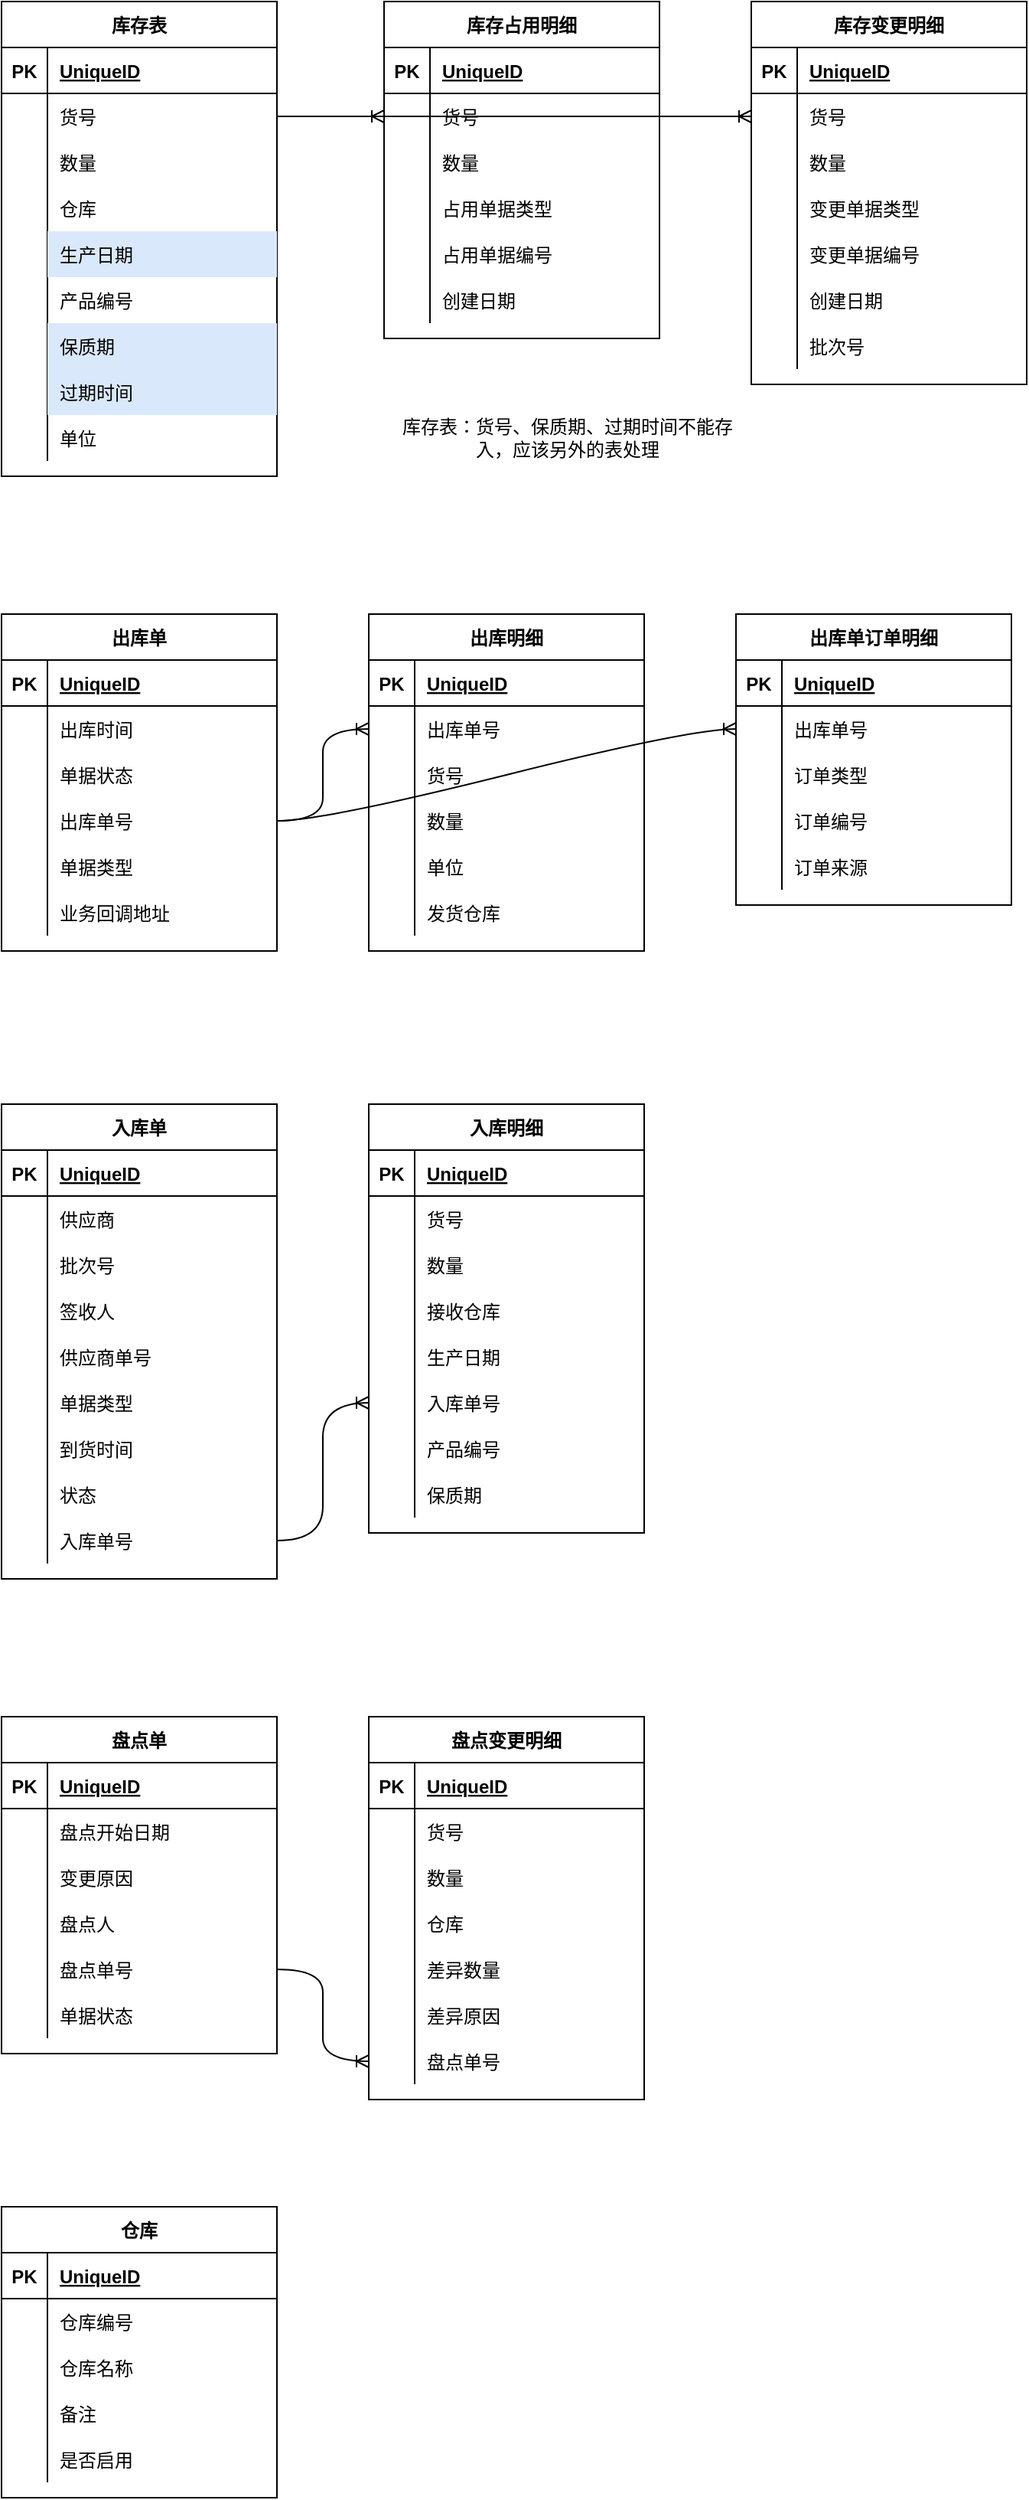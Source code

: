 <mxfile version="15.5.9" type="github">
  <diagram id="qyNCEOek-9GPvB1zikmt" name="第 1 页">
    <mxGraphModel dx="1329" dy="802" grid="1" gridSize="10" guides="1" tooltips="1" connect="1" arrows="1" fold="1" page="1" pageScale="1" pageWidth="827" pageHeight="1169" math="0" shadow="0">
      <root>
        <mxCell id="0" />
        <mxCell id="1" parent="0" />
        <mxCell id="JVm-dus1VLN5er1PYlhd-5" value="库存表" style="shape=table;startSize=30;container=1;collapsible=1;childLayout=tableLayout;fixedRows=1;rowLines=0;fontStyle=1;align=center;resizeLast=1;rounded=0;" parent="1" vertex="1">
          <mxGeometry x="40" y="40" width="180" height="310" as="geometry" />
        </mxCell>
        <mxCell id="JVm-dus1VLN5er1PYlhd-6" value="" style="shape=partialRectangle;collapsible=0;dropTarget=0;pointerEvents=0;fillColor=none;top=0;left=0;bottom=1;right=0;points=[[0,0.5],[1,0.5]];portConstraint=eastwest;" parent="JVm-dus1VLN5er1PYlhd-5" vertex="1">
          <mxGeometry y="30" width="180" height="30" as="geometry" />
        </mxCell>
        <mxCell id="JVm-dus1VLN5er1PYlhd-7" value="PK" style="shape=partialRectangle;connectable=0;fillColor=none;top=0;left=0;bottom=0;right=0;fontStyle=1;overflow=hidden;" parent="JVm-dus1VLN5er1PYlhd-6" vertex="1">
          <mxGeometry width="30" height="30" as="geometry">
            <mxRectangle width="30" height="30" as="alternateBounds" />
          </mxGeometry>
        </mxCell>
        <mxCell id="JVm-dus1VLN5er1PYlhd-8" value="UniqueID" style="shape=partialRectangle;connectable=0;fillColor=none;top=0;left=0;bottom=0;right=0;align=left;spacingLeft=6;fontStyle=5;overflow=hidden;" parent="JVm-dus1VLN5er1PYlhd-6" vertex="1">
          <mxGeometry x="30" width="150" height="30" as="geometry">
            <mxRectangle width="150" height="30" as="alternateBounds" />
          </mxGeometry>
        </mxCell>
        <mxCell id="JVm-dus1VLN5er1PYlhd-9" value="" style="shape=partialRectangle;collapsible=0;dropTarget=0;pointerEvents=0;fillColor=none;top=0;left=0;bottom=0;right=0;points=[[0,0.5],[1,0.5]];portConstraint=eastwest;" parent="JVm-dus1VLN5er1PYlhd-5" vertex="1">
          <mxGeometry y="60" width="180" height="30" as="geometry" />
        </mxCell>
        <mxCell id="JVm-dus1VLN5er1PYlhd-10" value="" style="shape=partialRectangle;connectable=0;fillColor=none;top=0;left=0;bottom=0;right=0;editable=1;overflow=hidden;" parent="JVm-dus1VLN5er1PYlhd-9" vertex="1">
          <mxGeometry width="30" height="30" as="geometry">
            <mxRectangle width="30" height="30" as="alternateBounds" />
          </mxGeometry>
        </mxCell>
        <mxCell id="JVm-dus1VLN5er1PYlhd-11" value="货号" style="shape=partialRectangle;connectable=0;fillColor=none;top=0;left=0;bottom=0;right=0;align=left;spacingLeft=6;overflow=hidden;" parent="JVm-dus1VLN5er1PYlhd-9" vertex="1">
          <mxGeometry x="30" width="150" height="30" as="geometry">
            <mxRectangle width="150" height="30" as="alternateBounds" />
          </mxGeometry>
        </mxCell>
        <mxCell id="JVm-dus1VLN5er1PYlhd-12" value="" style="shape=partialRectangle;collapsible=0;dropTarget=0;pointerEvents=0;fillColor=none;top=0;left=0;bottom=0;right=0;points=[[0,0.5],[1,0.5]];portConstraint=eastwest;" parent="JVm-dus1VLN5er1PYlhd-5" vertex="1">
          <mxGeometry y="90" width="180" height="30" as="geometry" />
        </mxCell>
        <mxCell id="JVm-dus1VLN5er1PYlhd-13" value="" style="shape=partialRectangle;connectable=0;fillColor=none;top=0;left=0;bottom=0;right=0;editable=1;overflow=hidden;" parent="JVm-dus1VLN5er1PYlhd-12" vertex="1">
          <mxGeometry width="30" height="30" as="geometry">
            <mxRectangle width="30" height="30" as="alternateBounds" />
          </mxGeometry>
        </mxCell>
        <mxCell id="JVm-dus1VLN5er1PYlhd-14" value="数量" style="shape=partialRectangle;connectable=0;fillColor=none;top=0;left=0;bottom=0;right=0;align=left;spacingLeft=6;overflow=hidden;" parent="JVm-dus1VLN5er1PYlhd-12" vertex="1">
          <mxGeometry x="30" width="150" height="30" as="geometry">
            <mxRectangle width="150" height="30" as="alternateBounds" />
          </mxGeometry>
        </mxCell>
        <mxCell id="JVm-dus1VLN5er1PYlhd-15" value="" style="shape=partialRectangle;collapsible=0;dropTarget=0;pointerEvents=0;fillColor=none;top=0;left=0;bottom=0;right=0;points=[[0,0.5],[1,0.5]];portConstraint=eastwest;" parent="JVm-dus1VLN5er1PYlhd-5" vertex="1">
          <mxGeometry y="120" width="180" height="30" as="geometry" />
        </mxCell>
        <mxCell id="JVm-dus1VLN5er1PYlhd-16" value="" style="shape=partialRectangle;connectable=0;fillColor=none;top=0;left=0;bottom=0;right=0;editable=1;overflow=hidden;" parent="JVm-dus1VLN5er1PYlhd-15" vertex="1">
          <mxGeometry width="30" height="30" as="geometry">
            <mxRectangle width="30" height="30" as="alternateBounds" />
          </mxGeometry>
        </mxCell>
        <mxCell id="JVm-dus1VLN5er1PYlhd-17" value="仓库" style="shape=partialRectangle;connectable=0;fillColor=none;top=0;left=0;bottom=0;right=0;align=left;spacingLeft=6;overflow=hidden;" parent="JVm-dus1VLN5er1PYlhd-15" vertex="1">
          <mxGeometry x="30" width="150" height="30" as="geometry">
            <mxRectangle width="150" height="30" as="alternateBounds" />
          </mxGeometry>
        </mxCell>
        <mxCell id="JVm-dus1VLN5er1PYlhd-190" style="shape=partialRectangle;collapsible=0;dropTarget=0;pointerEvents=0;fillColor=none;top=0;left=0;bottom=0;right=0;points=[[0,0.5],[1,0.5]];portConstraint=eastwest;" parent="JVm-dus1VLN5er1PYlhd-5" vertex="1">
          <mxGeometry y="150" width="180" height="30" as="geometry" />
        </mxCell>
        <mxCell id="JVm-dus1VLN5er1PYlhd-191" style="shape=partialRectangle;connectable=0;fillColor=none;top=0;left=0;bottom=0;right=0;editable=1;overflow=hidden;" parent="JVm-dus1VLN5er1PYlhd-190" vertex="1">
          <mxGeometry width="30" height="30" as="geometry">
            <mxRectangle width="30" height="30" as="alternateBounds" />
          </mxGeometry>
        </mxCell>
        <mxCell id="JVm-dus1VLN5er1PYlhd-192" value="生产日期" style="shape=partialRectangle;connectable=0;fillColor=#dae8fc;top=0;left=0;bottom=0;right=0;align=left;spacingLeft=6;overflow=hidden;strokeColor=#6c8ebf;" parent="JVm-dus1VLN5er1PYlhd-190" vertex="1">
          <mxGeometry x="30" width="150" height="30" as="geometry">
            <mxRectangle width="150" height="30" as="alternateBounds" />
          </mxGeometry>
        </mxCell>
        <mxCell id="JVm-dus1VLN5er1PYlhd-193" style="shape=partialRectangle;collapsible=0;dropTarget=0;pointerEvents=0;fillColor=none;top=0;left=0;bottom=0;right=0;points=[[0,0.5],[1,0.5]];portConstraint=eastwest;" parent="JVm-dus1VLN5er1PYlhd-5" vertex="1">
          <mxGeometry y="180" width="180" height="30" as="geometry" />
        </mxCell>
        <mxCell id="JVm-dus1VLN5er1PYlhd-194" style="shape=partialRectangle;connectable=0;fillColor=none;top=0;left=0;bottom=0;right=0;editable=1;overflow=hidden;" parent="JVm-dus1VLN5er1PYlhd-193" vertex="1">
          <mxGeometry width="30" height="30" as="geometry">
            <mxRectangle width="30" height="30" as="alternateBounds" />
          </mxGeometry>
        </mxCell>
        <mxCell id="JVm-dus1VLN5er1PYlhd-195" value="产品编号" style="shape=partialRectangle;connectable=0;fillColor=none;top=0;left=0;bottom=0;right=0;align=left;spacingLeft=6;overflow=hidden;" parent="JVm-dus1VLN5er1PYlhd-193" vertex="1">
          <mxGeometry x="30" width="150" height="30" as="geometry">
            <mxRectangle width="150" height="30" as="alternateBounds" />
          </mxGeometry>
        </mxCell>
        <mxCell id="JVm-dus1VLN5er1PYlhd-196" style="shape=partialRectangle;collapsible=0;dropTarget=0;pointerEvents=0;fillColor=none;top=0;left=0;bottom=0;right=0;points=[[0,0.5],[1,0.5]];portConstraint=eastwest;" parent="JVm-dus1VLN5er1PYlhd-5" vertex="1">
          <mxGeometry y="210" width="180" height="30" as="geometry" />
        </mxCell>
        <mxCell id="JVm-dus1VLN5er1PYlhd-197" style="shape=partialRectangle;connectable=0;fillColor=none;top=0;left=0;bottom=0;right=0;editable=1;overflow=hidden;" parent="JVm-dus1VLN5er1PYlhd-196" vertex="1">
          <mxGeometry width="30" height="30" as="geometry">
            <mxRectangle width="30" height="30" as="alternateBounds" />
          </mxGeometry>
        </mxCell>
        <mxCell id="JVm-dus1VLN5er1PYlhd-198" value="保质期" style="shape=partialRectangle;connectable=0;fillColor=#dae8fc;top=0;left=0;bottom=0;right=0;align=left;spacingLeft=6;overflow=hidden;strokeColor=#6c8ebf;" parent="JVm-dus1VLN5er1PYlhd-196" vertex="1">
          <mxGeometry x="30" width="150" height="30" as="geometry">
            <mxRectangle width="150" height="30" as="alternateBounds" />
          </mxGeometry>
        </mxCell>
        <mxCell id="JVm-dus1VLN5er1PYlhd-199" style="shape=partialRectangle;collapsible=0;dropTarget=0;pointerEvents=0;fillColor=none;top=0;left=0;bottom=0;right=0;points=[[0,0.5],[1,0.5]];portConstraint=eastwest;" parent="JVm-dus1VLN5er1PYlhd-5" vertex="1">
          <mxGeometry y="240" width="180" height="30" as="geometry" />
        </mxCell>
        <mxCell id="JVm-dus1VLN5er1PYlhd-200" style="shape=partialRectangle;connectable=0;fillColor=none;top=0;left=0;bottom=0;right=0;editable=1;overflow=hidden;" parent="JVm-dus1VLN5er1PYlhd-199" vertex="1">
          <mxGeometry width="30" height="30" as="geometry">
            <mxRectangle width="30" height="30" as="alternateBounds" />
          </mxGeometry>
        </mxCell>
        <mxCell id="JVm-dus1VLN5er1PYlhd-201" value="过期时间" style="shape=partialRectangle;connectable=0;fillColor=#dae8fc;top=0;left=0;bottom=0;right=0;align=left;spacingLeft=6;overflow=hidden;strokeColor=#6c8ebf;" parent="JVm-dus1VLN5er1PYlhd-199" vertex="1">
          <mxGeometry x="30" width="150" height="30" as="geometry">
            <mxRectangle width="150" height="30" as="alternateBounds" />
          </mxGeometry>
        </mxCell>
        <mxCell id="JVm-dus1VLN5er1PYlhd-226" style="shape=partialRectangle;collapsible=0;dropTarget=0;pointerEvents=0;fillColor=none;top=0;left=0;bottom=0;right=0;points=[[0,0.5],[1,0.5]];portConstraint=eastwest;" parent="JVm-dus1VLN5er1PYlhd-5" vertex="1">
          <mxGeometry y="270" width="180" height="30" as="geometry" />
        </mxCell>
        <mxCell id="JVm-dus1VLN5er1PYlhd-227" style="shape=partialRectangle;connectable=0;fillColor=none;top=0;left=0;bottom=0;right=0;editable=1;overflow=hidden;" parent="JVm-dus1VLN5er1PYlhd-226" vertex="1">
          <mxGeometry width="30" height="30" as="geometry">
            <mxRectangle width="30" height="30" as="alternateBounds" />
          </mxGeometry>
        </mxCell>
        <mxCell id="JVm-dus1VLN5er1PYlhd-228" value="单位" style="shape=partialRectangle;connectable=0;fillColor=none;top=0;left=0;bottom=0;right=0;align=left;spacingLeft=6;overflow=hidden;" parent="JVm-dus1VLN5er1PYlhd-226" vertex="1">
          <mxGeometry x="30" width="150" height="30" as="geometry">
            <mxRectangle width="150" height="30" as="alternateBounds" />
          </mxGeometry>
        </mxCell>
        <mxCell id="JVm-dus1VLN5er1PYlhd-31" value="库存占用明细" style="shape=table;startSize=30;container=1;collapsible=1;childLayout=tableLayout;fixedRows=1;rowLines=0;fontStyle=1;align=center;resizeLast=1;" parent="1" vertex="1">
          <mxGeometry x="290" y="40" width="180" height="220" as="geometry" />
        </mxCell>
        <mxCell id="JVm-dus1VLN5er1PYlhd-32" value="" style="shape=partialRectangle;collapsible=0;dropTarget=0;pointerEvents=0;fillColor=none;top=0;left=0;bottom=1;right=0;points=[[0,0.5],[1,0.5]];portConstraint=eastwest;" parent="JVm-dus1VLN5er1PYlhd-31" vertex="1">
          <mxGeometry y="30" width="180" height="30" as="geometry" />
        </mxCell>
        <mxCell id="JVm-dus1VLN5er1PYlhd-33" value="PK" style="shape=partialRectangle;connectable=0;fillColor=none;top=0;left=0;bottom=0;right=0;fontStyle=1;overflow=hidden;" parent="JVm-dus1VLN5er1PYlhd-32" vertex="1">
          <mxGeometry width="30" height="30" as="geometry">
            <mxRectangle width="30" height="30" as="alternateBounds" />
          </mxGeometry>
        </mxCell>
        <mxCell id="JVm-dus1VLN5er1PYlhd-34" value="UniqueID" style="shape=partialRectangle;connectable=0;fillColor=none;top=0;left=0;bottom=0;right=0;align=left;spacingLeft=6;fontStyle=5;overflow=hidden;" parent="JVm-dus1VLN5er1PYlhd-32" vertex="1">
          <mxGeometry x="30" width="150" height="30" as="geometry">
            <mxRectangle width="150" height="30" as="alternateBounds" />
          </mxGeometry>
        </mxCell>
        <mxCell id="JVm-dus1VLN5er1PYlhd-35" value="" style="shape=partialRectangle;collapsible=0;dropTarget=0;pointerEvents=0;fillColor=none;top=0;left=0;bottom=0;right=0;points=[[0,0.5],[1,0.5]];portConstraint=eastwest;" parent="JVm-dus1VLN5er1PYlhd-31" vertex="1">
          <mxGeometry y="60" width="180" height="30" as="geometry" />
        </mxCell>
        <mxCell id="JVm-dus1VLN5er1PYlhd-36" value="" style="shape=partialRectangle;connectable=0;fillColor=none;top=0;left=0;bottom=0;right=0;editable=1;overflow=hidden;" parent="JVm-dus1VLN5er1PYlhd-35" vertex="1">
          <mxGeometry width="30" height="30" as="geometry">
            <mxRectangle width="30" height="30" as="alternateBounds" />
          </mxGeometry>
        </mxCell>
        <mxCell id="JVm-dus1VLN5er1PYlhd-37" value="货号" style="shape=partialRectangle;connectable=0;fillColor=none;top=0;left=0;bottom=0;right=0;align=left;spacingLeft=6;overflow=hidden;" parent="JVm-dus1VLN5er1PYlhd-35" vertex="1">
          <mxGeometry x="30" width="150" height="30" as="geometry">
            <mxRectangle width="150" height="30" as="alternateBounds" />
          </mxGeometry>
        </mxCell>
        <mxCell id="JVm-dus1VLN5er1PYlhd-38" value="" style="shape=partialRectangle;collapsible=0;dropTarget=0;pointerEvents=0;fillColor=none;top=0;left=0;bottom=0;right=0;points=[[0,0.5],[1,0.5]];portConstraint=eastwest;" parent="JVm-dus1VLN5er1PYlhd-31" vertex="1">
          <mxGeometry y="90" width="180" height="30" as="geometry" />
        </mxCell>
        <mxCell id="JVm-dus1VLN5er1PYlhd-39" value="" style="shape=partialRectangle;connectable=0;fillColor=none;top=0;left=0;bottom=0;right=0;editable=1;overflow=hidden;" parent="JVm-dus1VLN5er1PYlhd-38" vertex="1">
          <mxGeometry width="30" height="30" as="geometry">
            <mxRectangle width="30" height="30" as="alternateBounds" />
          </mxGeometry>
        </mxCell>
        <mxCell id="JVm-dus1VLN5er1PYlhd-40" value="数量" style="shape=partialRectangle;connectable=0;fillColor=none;top=0;left=0;bottom=0;right=0;align=left;spacingLeft=6;overflow=hidden;" parent="JVm-dus1VLN5er1PYlhd-38" vertex="1">
          <mxGeometry x="30" width="150" height="30" as="geometry">
            <mxRectangle width="150" height="30" as="alternateBounds" />
          </mxGeometry>
        </mxCell>
        <mxCell id="JVm-dus1VLN5er1PYlhd-41" value="" style="shape=partialRectangle;collapsible=0;dropTarget=0;pointerEvents=0;fillColor=none;top=0;left=0;bottom=0;right=0;points=[[0,0.5],[1,0.5]];portConstraint=eastwest;" parent="JVm-dus1VLN5er1PYlhd-31" vertex="1">
          <mxGeometry y="120" width="180" height="30" as="geometry" />
        </mxCell>
        <mxCell id="JVm-dus1VLN5er1PYlhd-42" value="" style="shape=partialRectangle;connectable=0;fillColor=none;top=0;left=0;bottom=0;right=0;editable=1;overflow=hidden;" parent="JVm-dus1VLN5er1PYlhd-41" vertex="1">
          <mxGeometry width="30" height="30" as="geometry">
            <mxRectangle width="30" height="30" as="alternateBounds" />
          </mxGeometry>
        </mxCell>
        <mxCell id="JVm-dus1VLN5er1PYlhd-43" value="占用单据类型" style="shape=partialRectangle;connectable=0;fillColor=none;top=0;left=0;bottom=0;right=0;align=left;spacingLeft=6;overflow=hidden;" parent="JVm-dus1VLN5er1PYlhd-41" vertex="1">
          <mxGeometry x="30" width="150" height="30" as="geometry">
            <mxRectangle width="150" height="30" as="alternateBounds" />
          </mxGeometry>
        </mxCell>
        <mxCell id="JVm-dus1VLN5er1PYlhd-214" style="shape=partialRectangle;collapsible=0;dropTarget=0;pointerEvents=0;fillColor=none;top=0;left=0;bottom=0;right=0;points=[[0,0.5],[1,0.5]];portConstraint=eastwest;" parent="JVm-dus1VLN5er1PYlhd-31" vertex="1">
          <mxGeometry y="150" width="180" height="30" as="geometry" />
        </mxCell>
        <mxCell id="JVm-dus1VLN5er1PYlhd-215" style="shape=partialRectangle;connectable=0;fillColor=none;top=0;left=0;bottom=0;right=0;editable=1;overflow=hidden;" parent="JVm-dus1VLN5er1PYlhd-214" vertex="1">
          <mxGeometry width="30" height="30" as="geometry">
            <mxRectangle width="30" height="30" as="alternateBounds" />
          </mxGeometry>
        </mxCell>
        <mxCell id="JVm-dus1VLN5er1PYlhd-216" value="占用单据编号" style="shape=partialRectangle;connectable=0;fillColor=none;top=0;left=0;bottom=0;right=0;align=left;spacingLeft=6;overflow=hidden;" parent="JVm-dus1VLN5er1PYlhd-214" vertex="1">
          <mxGeometry x="30" width="150" height="30" as="geometry">
            <mxRectangle width="150" height="30" as="alternateBounds" />
          </mxGeometry>
        </mxCell>
        <mxCell id="JVm-dus1VLN5er1PYlhd-217" style="shape=partialRectangle;collapsible=0;dropTarget=0;pointerEvents=0;fillColor=none;top=0;left=0;bottom=0;right=0;points=[[0,0.5],[1,0.5]];portConstraint=eastwest;" parent="JVm-dus1VLN5er1PYlhd-31" vertex="1">
          <mxGeometry y="180" width="180" height="30" as="geometry" />
        </mxCell>
        <mxCell id="JVm-dus1VLN5er1PYlhd-218" style="shape=partialRectangle;connectable=0;fillColor=none;top=0;left=0;bottom=0;right=0;editable=1;overflow=hidden;" parent="JVm-dus1VLN5er1PYlhd-217" vertex="1">
          <mxGeometry width="30" height="30" as="geometry">
            <mxRectangle width="30" height="30" as="alternateBounds" />
          </mxGeometry>
        </mxCell>
        <mxCell id="JVm-dus1VLN5er1PYlhd-219" value="创建日期" style="shape=partialRectangle;connectable=0;fillColor=none;top=0;left=0;bottom=0;right=0;align=left;spacingLeft=6;overflow=hidden;" parent="JVm-dus1VLN5er1PYlhd-217" vertex="1">
          <mxGeometry x="30" width="150" height="30" as="geometry">
            <mxRectangle width="150" height="30" as="alternateBounds" />
          </mxGeometry>
        </mxCell>
        <mxCell id="JVm-dus1VLN5er1PYlhd-44" value="库存变更明细" style="shape=table;startSize=30;container=1;collapsible=1;childLayout=tableLayout;fixedRows=1;rowLines=0;fontStyle=1;align=center;resizeLast=1;" parent="1" vertex="1">
          <mxGeometry x="530" y="40" width="180" height="250" as="geometry" />
        </mxCell>
        <mxCell id="JVm-dus1VLN5er1PYlhd-45" value="" style="shape=partialRectangle;collapsible=0;dropTarget=0;pointerEvents=0;fillColor=none;top=0;left=0;bottom=1;right=0;points=[[0,0.5],[1,0.5]];portConstraint=eastwest;" parent="JVm-dus1VLN5er1PYlhd-44" vertex="1">
          <mxGeometry y="30" width="180" height="30" as="geometry" />
        </mxCell>
        <mxCell id="JVm-dus1VLN5er1PYlhd-46" value="PK" style="shape=partialRectangle;connectable=0;fillColor=none;top=0;left=0;bottom=0;right=0;fontStyle=1;overflow=hidden;" parent="JVm-dus1VLN5er1PYlhd-45" vertex="1">
          <mxGeometry width="30" height="30" as="geometry">
            <mxRectangle width="30" height="30" as="alternateBounds" />
          </mxGeometry>
        </mxCell>
        <mxCell id="JVm-dus1VLN5er1PYlhd-47" value="UniqueID" style="shape=partialRectangle;connectable=0;fillColor=none;top=0;left=0;bottom=0;right=0;align=left;spacingLeft=6;fontStyle=5;overflow=hidden;" parent="JVm-dus1VLN5er1PYlhd-45" vertex="1">
          <mxGeometry x="30" width="150" height="30" as="geometry">
            <mxRectangle width="150" height="30" as="alternateBounds" />
          </mxGeometry>
        </mxCell>
        <mxCell id="JVm-dus1VLN5er1PYlhd-48" value="" style="shape=partialRectangle;collapsible=0;dropTarget=0;pointerEvents=0;fillColor=none;top=0;left=0;bottom=0;right=0;points=[[0,0.5],[1,0.5]];portConstraint=eastwest;" parent="JVm-dus1VLN5er1PYlhd-44" vertex="1">
          <mxGeometry y="60" width="180" height="30" as="geometry" />
        </mxCell>
        <mxCell id="JVm-dus1VLN5er1PYlhd-49" value="" style="shape=partialRectangle;connectable=0;fillColor=none;top=0;left=0;bottom=0;right=0;editable=1;overflow=hidden;" parent="JVm-dus1VLN5er1PYlhd-48" vertex="1">
          <mxGeometry width="30" height="30" as="geometry">
            <mxRectangle width="30" height="30" as="alternateBounds" />
          </mxGeometry>
        </mxCell>
        <mxCell id="JVm-dus1VLN5er1PYlhd-50" value="货号" style="shape=partialRectangle;connectable=0;fillColor=none;top=0;left=0;bottom=0;right=0;align=left;spacingLeft=6;overflow=hidden;" parent="JVm-dus1VLN5er1PYlhd-48" vertex="1">
          <mxGeometry x="30" width="150" height="30" as="geometry">
            <mxRectangle width="150" height="30" as="alternateBounds" />
          </mxGeometry>
        </mxCell>
        <mxCell id="JVm-dus1VLN5er1PYlhd-51" value="" style="shape=partialRectangle;collapsible=0;dropTarget=0;pointerEvents=0;fillColor=none;top=0;left=0;bottom=0;right=0;points=[[0,0.5],[1,0.5]];portConstraint=eastwest;" parent="JVm-dus1VLN5er1PYlhd-44" vertex="1">
          <mxGeometry y="90" width="180" height="30" as="geometry" />
        </mxCell>
        <mxCell id="JVm-dus1VLN5er1PYlhd-52" value="" style="shape=partialRectangle;connectable=0;fillColor=none;top=0;left=0;bottom=0;right=0;editable=1;overflow=hidden;" parent="JVm-dus1VLN5er1PYlhd-51" vertex="1">
          <mxGeometry width="30" height="30" as="geometry">
            <mxRectangle width="30" height="30" as="alternateBounds" />
          </mxGeometry>
        </mxCell>
        <mxCell id="JVm-dus1VLN5er1PYlhd-53" value="数量" style="shape=partialRectangle;connectable=0;fillColor=none;top=0;left=0;bottom=0;right=0;align=left;spacingLeft=6;overflow=hidden;" parent="JVm-dus1VLN5er1PYlhd-51" vertex="1">
          <mxGeometry x="30" width="150" height="30" as="geometry">
            <mxRectangle width="150" height="30" as="alternateBounds" />
          </mxGeometry>
        </mxCell>
        <mxCell id="JVm-dus1VLN5er1PYlhd-54" value="" style="shape=partialRectangle;collapsible=0;dropTarget=0;pointerEvents=0;fillColor=none;top=0;left=0;bottom=0;right=0;points=[[0,0.5],[1,0.5]];portConstraint=eastwest;" parent="JVm-dus1VLN5er1PYlhd-44" vertex="1">
          <mxGeometry y="120" width="180" height="30" as="geometry" />
        </mxCell>
        <mxCell id="JVm-dus1VLN5er1PYlhd-55" value="" style="shape=partialRectangle;connectable=0;fillColor=none;top=0;left=0;bottom=0;right=0;editable=1;overflow=hidden;" parent="JVm-dus1VLN5er1PYlhd-54" vertex="1">
          <mxGeometry width="30" height="30" as="geometry">
            <mxRectangle width="30" height="30" as="alternateBounds" />
          </mxGeometry>
        </mxCell>
        <mxCell id="JVm-dus1VLN5er1PYlhd-56" value="变更单据类型" style="shape=partialRectangle;connectable=0;fillColor=none;top=0;left=0;bottom=0;right=0;align=left;spacingLeft=6;overflow=hidden;" parent="JVm-dus1VLN5er1PYlhd-54" vertex="1">
          <mxGeometry x="30" width="150" height="30" as="geometry">
            <mxRectangle width="150" height="30" as="alternateBounds" />
          </mxGeometry>
        </mxCell>
        <mxCell id="JVm-dus1VLN5er1PYlhd-220" style="shape=partialRectangle;collapsible=0;dropTarget=0;pointerEvents=0;fillColor=none;top=0;left=0;bottom=0;right=0;points=[[0,0.5],[1,0.5]];portConstraint=eastwest;" parent="JVm-dus1VLN5er1PYlhd-44" vertex="1">
          <mxGeometry y="150" width="180" height="30" as="geometry" />
        </mxCell>
        <mxCell id="JVm-dus1VLN5er1PYlhd-221" style="shape=partialRectangle;connectable=0;fillColor=none;top=0;left=0;bottom=0;right=0;editable=1;overflow=hidden;" parent="JVm-dus1VLN5er1PYlhd-220" vertex="1">
          <mxGeometry width="30" height="30" as="geometry">
            <mxRectangle width="30" height="30" as="alternateBounds" />
          </mxGeometry>
        </mxCell>
        <mxCell id="JVm-dus1VLN5er1PYlhd-222" value="变更单据编号" style="shape=partialRectangle;connectable=0;fillColor=none;top=0;left=0;bottom=0;right=0;align=left;spacingLeft=6;overflow=hidden;" parent="JVm-dus1VLN5er1PYlhd-220" vertex="1">
          <mxGeometry x="30" width="150" height="30" as="geometry">
            <mxRectangle width="150" height="30" as="alternateBounds" />
          </mxGeometry>
        </mxCell>
        <mxCell id="JVm-dus1VLN5er1PYlhd-223" style="shape=partialRectangle;collapsible=0;dropTarget=0;pointerEvents=0;fillColor=none;top=0;left=0;bottom=0;right=0;points=[[0,0.5],[1,0.5]];portConstraint=eastwest;" parent="JVm-dus1VLN5er1PYlhd-44" vertex="1">
          <mxGeometry y="180" width="180" height="30" as="geometry" />
        </mxCell>
        <mxCell id="JVm-dus1VLN5er1PYlhd-224" style="shape=partialRectangle;connectable=0;fillColor=none;top=0;left=0;bottom=0;right=0;editable=1;overflow=hidden;" parent="JVm-dus1VLN5er1PYlhd-223" vertex="1">
          <mxGeometry width="30" height="30" as="geometry">
            <mxRectangle width="30" height="30" as="alternateBounds" />
          </mxGeometry>
        </mxCell>
        <mxCell id="JVm-dus1VLN5er1PYlhd-225" value="创建日期" style="shape=partialRectangle;connectable=0;fillColor=none;top=0;left=0;bottom=0;right=0;align=left;spacingLeft=6;overflow=hidden;" parent="JVm-dus1VLN5er1PYlhd-223" vertex="1">
          <mxGeometry x="30" width="150" height="30" as="geometry">
            <mxRectangle width="150" height="30" as="alternateBounds" />
          </mxGeometry>
        </mxCell>
        <mxCell id="JVm-dus1VLN5er1PYlhd-229" style="shape=partialRectangle;collapsible=0;dropTarget=0;pointerEvents=0;fillColor=none;top=0;left=0;bottom=0;right=0;points=[[0,0.5],[1,0.5]];portConstraint=eastwest;" parent="JVm-dus1VLN5er1PYlhd-44" vertex="1">
          <mxGeometry y="210" width="180" height="30" as="geometry" />
        </mxCell>
        <mxCell id="JVm-dus1VLN5er1PYlhd-230" style="shape=partialRectangle;connectable=0;fillColor=none;top=0;left=0;bottom=0;right=0;editable=1;overflow=hidden;" parent="JVm-dus1VLN5er1PYlhd-229" vertex="1">
          <mxGeometry width="30" height="30" as="geometry">
            <mxRectangle width="30" height="30" as="alternateBounds" />
          </mxGeometry>
        </mxCell>
        <mxCell id="JVm-dus1VLN5er1PYlhd-231" value="批次号" style="shape=partialRectangle;connectable=0;fillColor=none;top=0;left=0;bottom=0;right=0;align=left;spacingLeft=6;overflow=hidden;" parent="JVm-dus1VLN5er1PYlhd-229" vertex="1">
          <mxGeometry x="30" width="150" height="30" as="geometry">
            <mxRectangle width="150" height="30" as="alternateBounds" />
          </mxGeometry>
        </mxCell>
        <mxCell id="JVm-dus1VLN5er1PYlhd-70" value="入库单" style="shape=table;startSize=30;container=1;collapsible=1;childLayout=tableLayout;fixedRows=1;rowLines=0;fontStyle=1;align=center;resizeLast=1;" parent="1" vertex="1">
          <mxGeometry x="40" y="760" width="180" height="310" as="geometry" />
        </mxCell>
        <mxCell id="JVm-dus1VLN5er1PYlhd-71" value="" style="shape=partialRectangle;collapsible=0;dropTarget=0;pointerEvents=0;fillColor=none;top=0;left=0;bottom=1;right=0;points=[[0,0.5],[1,0.5]];portConstraint=eastwest;" parent="JVm-dus1VLN5er1PYlhd-70" vertex="1">
          <mxGeometry y="30" width="180" height="30" as="geometry" />
        </mxCell>
        <mxCell id="JVm-dus1VLN5er1PYlhd-72" value="PK" style="shape=partialRectangle;connectable=0;fillColor=none;top=0;left=0;bottom=0;right=0;fontStyle=1;overflow=hidden;" parent="JVm-dus1VLN5er1PYlhd-71" vertex="1">
          <mxGeometry width="30" height="30" as="geometry">
            <mxRectangle width="30" height="30" as="alternateBounds" />
          </mxGeometry>
        </mxCell>
        <mxCell id="JVm-dus1VLN5er1PYlhd-73" value="UniqueID" style="shape=partialRectangle;connectable=0;fillColor=none;top=0;left=0;bottom=0;right=0;align=left;spacingLeft=6;fontStyle=5;overflow=hidden;" parent="JVm-dus1VLN5er1PYlhd-71" vertex="1">
          <mxGeometry x="30" width="150" height="30" as="geometry">
            <mxRectangle width="150" height="30" as="alternateBounds" />
          </mxGeometry>
        </mxCell>
        <mxCell id="JVm-dus1VLN5er1PYlhd-74" value="" style="shape=partialRectangle;collapsible=0;dropTarget=0;pointerEvents=0;fillColor=none;top=0;left=0;bottom=0;right=0;points=[[0,0.5],[1,0.5]];portConstraint=eastwest;" parent="JVm-dus1VLN5er1PYlhd-70" vertex="1">
          <mxGeometry y="60" width="180" height="30" as="geometry" />
        </mxCell>
        <mxCell id="JVm-dus1VLN5er1PYlhd-75" value="" style="shape=partialRectangle;connectable=0;fillColor=none;top=0;left=0;bottom=0;right=0;editable=1;overflow=hidden;" parent="JVm-dus1VLN5er1PYlhd-74" vertex="1">
          <mxGeometry width="30" height="30" as="geometry">
            <mxRectangle width="30" height="30" as="alternateBounds" />
          </mxGeometry>
        </mxCell>
        <mxCell id="JVm-dus1VLN5er1PYlhd-76" value="供应商" style="shape=partialRectangle;connectable=0;fillColor=none;top=0;left=0;bottom=0;right=0;align=left;spacingLeft=6;overflow=hidden;" parent="JVm-dus1VLN5er1PYlhd-74" vertex="1">
          <mxGeometry x="30" width="150" height="30" as="geometry">
            <mxRectangle width="150" height="30" as="alternateBounds" />
          </mxGeometry>
        </mxCell>
        <mxCell id="JVm-dus1VLN5er1PYlhd-77" value="" style="shape=partialRectangle;collapsible=0;dropTarget=0;pointerEvents=0;fillColor=none;top=0;left=0;bottom=0;right=0;points=[[0,0.5],[1,0.5]];portConstraint=eastwest;" parent="JVm-dus1VLN5er1PYlhd-70" vertex="1">
          <mxGeometry y="90" width="180" height="30" as="geometry" />
        </mxCell>
        <mxCell id="JVm-dus1VLN5er1PYlhd-78" value="" style="shape=partialRectangle;connectable=0;fillColor=none;top=0;left=0;bottom=0;right=0;editable=1;overflow=hidden;" parent="JVm-dus1VLN5er1PYlhd-77" vertex="1">
          <mxGeometry width="30" height="30" as="geometry">
            <mxRectangle width="30" height="30" as="alternateBounds" />
          </mxGeometry>
        </mxCell>
        <mxCell id="JVm-dus1VLN5er1PYlhd-79" value="批次号" style="shape=partialRectangle;connectable=0;fillColor=none;top=0;left=0;bottom=0;right=0;align=left;spacingLeft=6;overflow=hidden;" parent="JVm-dus1VLN5er1PYlhd-77" vertex="1">
          <mxGeometry x="30" width="150" height="30" as="geometry">
            <mxRectangle width="150" height="30" as="alternateBounds" />
          </mxGeometry>
        </mxCell>
        <mxCell id="JVm-dus1VLN5er1PYlhd-80" value="" style="shape=partialRectangle;collapsible=0;dropTarget=0;pointerEvents=0;fillColor=none;top=0;left=0;bottom=0;right=0;points=[[0,0.5],[1,0.5]];portConstraint=eastwest;" parent="JVm-dus1VLN5er1PYlhd-70" vertex="1">
          <mxGeometry y="120" width="180" height="30" as="geometry" />
        </mxCell>
        <mxCell id="JVm-dus1VLN5er1PYlhd-81" value="" style="shape=partialRectangle;connectable=0;fillColor=none;top=0;left=0;bottom=0;right=0;editable=1;overflow=hidden;" parent="JVm-dus1VLN5er1PYlhd-80" vertex="1">
          <mxGeometry width="30" height="30" as="geometry">
            <mxRectangle width="30" height="30" as="alternateBounds" />
          </mxGeometry>
        </mxCell>
        <mxCell id="JVm-dus1VLN5er1PYlhd-82" value="签收人" style="shape=partialRectangle;connectable=0;fillColor=none;top=0;left=0;bottom=0;right=0;align=left;spacingLeft=6;overflow=hidden;" parent="JVm-dus1VLN5er1PYlhd-80" vertex="1">
          <mxGeometry x="30" width="150" height="30" as="geometry">
            <mxRectangle width="150" height="30" as="alternateBounds" />
          </mxGeometry>
        </mxCell>
        <mxCell id="JVm-dus1VLN5er1PYlhd-293" style="shape=partialRectangle;collapsible=0;dropTarget=0;pointerEvents=0;fillColor=none;top=0;left=0;bottom=0;right=0;points=[[0,0.5],[1,0.5]];portConstraint=eastwest;" parent="JVm-dus1VLN5er1PYlhd-70" vertex="1">
          <mxGeometry y="150" width="180" height="30" as="geometry" />
        </mxCell>
        <mxCell id="JVm-dus1VLN5er1PYlhd-294" style="shape=partialRectangle;connectable=0;fillColor=none;top=0;left=0;bottom=0;right=0;editable=1;overflow=hidden;" parent="JVm-dus1VLN5er1PYlhd-293" vertex="1">
          <mxGeometry width="30" height="30" as="geometry">
            <mxRectangle width="30" height="30" as="alternateBounds" />
          </mxGeometry>
        </mxCell>
        <mxCell id="JVm-dus1VLN5er1PYlhd-295" value="供应商单号" style="shape=partialRectangle;connectable=0;fillColor=none;top=0;left=0;bottom=0;right=0;align=left;spacingLeft=6;overflow=hidden;" parent="JVm-dus1VLN5er1PYlhd-293" vertex="1">
          <mxGeometry x="30" width="150" height="30" as="geometry">
            <mxRectangle width="150" height="30" as="alternateBounds" />
          </mxGeometry>
        </mxCell>
        <mxCell id="JVm-dus1VLN5er1PYlhd-290" style="shape=partialRectangle;collapsible=0;dropTarget=0;pointerEvents=0;fillColor=none;top=0;left=0;bottom=0;right=0;points=[[0,0.5],[1,0.5]];portConstraint=eastwest;" parent="JVm-dus1VLN5er1PYlhd-70" vertex="1">
          <mxGeometry y="180" width="180" height="30" as="geometry" />
        </mxCell>
        <mxCell id="JVm-dus1VLN5er1PYlhd-291" style="shape=partialRectangle;connectable=0;fillColor=none;top=0;left=0;bottom=0;right=0;editable=1;overflow=hidden;" parent="JVm-dus1VLN5er1PYlhd-290" vertex="1">
          <mxGeometry width="30" height="30" as="geometry">
            <mxRectangle width="30" height="30" as="alternateBounds" />
          </mxGeometry>
        </mxCell>
        <mxCell id="JVm-dus1VLN5er1PYlhd-292" value="单据类型" style="shape=partialRectangle;connectable=0;fillColor=none;top=0;left=0;bottom=0;right=0;align=left;spacingLeft=6;overflow=hidden;" parent="JVm-dus1VLN5er1PYlhd-290" vertex="1">
          <mxGeometry x="30" width="150" height="30" as="geometry">
            <mxRectangle width="150" height="30" as="alternateBounds" />
          </mxGeometry>
        </mxCell>
        <mxCell id="JVm-dus1VLN5er1PYlhd-287" style="shape=partialRectangle;collapsible=0;dropTarget=0;pointerEvents=0;fillColor=none;top=0;left=0;bottom=0;right=0;points=[[0,0.5],[1,0.5]];portConstraint=eastwest;" parent="JVm-dus1VLN5er1PYlhd-70" vertex="1">
          <mxGeometry y="210" width="180" height="30" as="geometry" />
        </mxCell>
        <mxCell id="JVm-dus1VLN5er1PYlhd-288" style="shape=partialRectangle;connectable=0;fillColor=none;top=0;left=0;bottom=0;right=0;editable=1;overflow=hidden;" parent="JVm-dus1VLN5er1PYlhd-287" vertex="1">
          <mxGeometry width="30" height="30" as="geometry">
            <mxRectangle width="30" height="30" as="alternateBounds" />
          </mxGeometry>
        </mxCell>
        <mxCell id="JVm-dus1VLN5er1PYlhd-289" value="到货时间" style="shape=partialRectangle;connectable=0;fillColor=none;top=0;left=0;bottom=0;right=0;align=left;spacingLeft=6;overflow=hidden;" parent="JVm-dus1VLN5er1PYlhd-287" vertex="1">
          <mxGeometry x="30" width="150" height="30" as="geometry">
            <mxRectangle width="150" height="30" as="alternateBounds" />
          </mxGeometry>
        </mxCell>
        <mxCell id="JVm-dus1VLN5er1PYlhd-284" style="shape=partialRectangle;collapsible=0;dropTarget=0;pointerEvents=0;fillColor=none;top=0;left=0;bottom=0;right=0;points=[[0,0.5],[1,0.5]];portConstraint=eastwest;" parent="JVm-dus1VLN5er1PYlhd-70" vertex="1">
          <mxGeometry y="240" width="180" height="30" as="geometry" />
        </mxCell>
        <mxCell id="JVm-dus1VLN5er1PYlhd-285" style="shape=partialRectangle;connectable=0;fillColor=none;top=0;left=0;bottom=0;right=0;editable=1;overflow=hidden;" parent="JVm-dus1VLN5er1PYlhd-284" vertex="1">
          <mxGeometry width="30" height="30" as="geometry">
            <mxRectangle width="30" height="30" as="alternateBounds" />
          </mxGeometry>
        </mxCell>
        <mxCell id="JVm-dus1VLN5er1PYlhd-286" value="状态" style="shape=partialRectangle;connectable=0;fillColor=none;top=0;left=0;bottom=0;right=0;align=left;spacingLeft=6;overflow=hidden;" parent="JVm-dus1VLN5er1PYlhd-284" vertex="1">
          <mxGeometry x="30" width="150" height="30" as="geometry">
            <mxRectangle width="150" height="30" as="alternateBounds" />
          </mxGeometry>
        </mxCell>
        <mxCell id="JVm-dus1VLN5er1PYlhd-296" style="shape=partialRectangle;collapsible=0;dropTarget=0;pointerEvents=0;fillColor=none;top=0;left=0;bottom=0;right=0;points=[[0,0.5],[1,0.5]];portConstraint=eastwest;" parent="JVm-dus1VLN5er1PYlhd-70" vertex="1">
          <mxGeometry y="270" width="180" height="30" as="geometry" />
        </mxCell>
        <mxCell id="JVm-dus1VLN5er1PYlhd-297" style="shape=partialRectangle;connectable=0;fillColor=none;top=0;left=0;bottom=0;right=0;editable=1;overflow=hidden;" parent="JVm-dus1VLN5er1PYlhd-296" vertex="1">
          <mxGeometry width="30" height="30" as="geometry">
            <mxRectangle width="30" height="30" as="alternateBounds" />
          </mxGeometry>
        </mxCell>
        <mxCell id="JVm-dus1VLN5er1PYlhd-298" value="入库单号" style="shape=partialRectangle;connectable=0;fillColor=none;top=0;left=0;bottom=0;right=0;align=left;spacingLeft=6;overflow=hidden;" parent="JVm-dus1VLN5er1PYlhd-296" vertex="1">
          <mxGeometry x="30" width="150" height="30" as="geometry">
            <mxRectangle width="150" height="30" as="alternateBounds" />
          </mxGeometry>
        </mxCell>
        <mxCell id="JVm-dus1VLN5er1PYlhd-83" value="入库明细" style="shape=table;startSize=30;container=1;collapsible=1;childLayout=tableLayout;fixedRows=1;rowLines=0;fontStyle=1;align=center;resizeLast=1;" parent="1" vertex="1">
          <mxGeometry x="280" y="760" width="180" height="280" as="geometry" />
        </mxCell>
        <mxCell id="JVm-dus1VLN5er1PYlhd-84" value="" style="shape=partialRectangle;collapsible=0;dropTarget=0;pointerEvents=0;fillColor=none;top=0;left=0;bottom=1;right=0;points=[[0,0.5],[1,0.5]];portConstraint=eastwest;" parent="JVm-dus1VLN5er1PYlhd-83" vertex="1">
          <mxGeometry y="30" width="180" height="30" as="geometry" />
        </mxCell>
        <mxCell id="JVm-dus1VLN5er1PYlhd-85" value="PK" style="shape=partialRectangle;connectable=0;fillColor=none;top=0;left=0;bottom=0;right=0;fontStyle=1;overflow=hidden;" parent="JVm-dus1VLN5er1PYlhd-84" vertex="1">
          <mxGeometry width="30" height="30" as="geometry">
            <mxRectangle width="30" height="30" as="alternateBounds" />
          </mxGeometry>
        </mxCell>
        <mxCell id="JVm-dus1VLN5er1PYlhd-86" value="UniqueID" style="shape=partialRectangle;connectable=0;fillColor=none;top=0;left=0;bottom=0;right=0;align=left;spacingLeft=6;fontStyle=5;overflow=hidden;" parent="JVm-dus1VLN5er1PYlhd-84" vertex="1">
          <mxGeometry x="30" width="150" height="30" as="geometry">
            <mxRectangle width="150" height="30" as="alternateBounds" />
          </mxGeometry>
        </mxCell>
        <mxCell id="JVm-dus1VLN5er1PYlhd-87" value="" style="shape=partialRectangle;collapsible=0;dropTarget=0;pointerEvents=0;fillColor=none;top=0;left=0;bottom=0;right=0;points=[[0,0.5],[1,0.5]];portConstraint=eastwest;" parent="JVm-dus1VLN5er1PYlhd-83" vertex="1">
          <mxGeometry y="60" width="180" height="30" as="geometry" />
        </mxCell>
        <mxCell id="JVm-dus1VLN5er1PYlhd-88" value="" style="shape=partialRectangle;connectable=0;fillColor=none;top=0;left=0;bottom=0;right=0;editable=1;overflow=hidden;" parent="JVm-dus1VLN5er1PYlhd-87" vertex="1">
          <mxGeometry width="30" height="30" as="geometry">
            <mxRectangle width="30" height="30" as="alternateBounds" />
          </mxGeometry>
        </mxCell>
        <mxCell id="JVm-dus1VLN5er1PYlhd-89" value="货号" style="shape=partialRectangle;connectable=0;fillColor=none;top=0;left=0;bottom=0;right=0;align=left;spacingLeft=6;overflow=hidden;" parent="JVm-dus1VLN5er1PYlhd-87" vertex="1">
          <mxGeometry x="30" width="150" height="30" as="geometry">
            <mxRectangle width="150" height="30" as="alternateBounds" />
          </mxGeometry>
        </mxCell>
        <mxCell id="JVm-dus1VLN5er1PYlhd-90" value="" style="shape=partialRectangle;collapsible=0;dropTarget=0;pointerEvents=0;fillColor=none;top=0;left=0;bottom=0;right=0;points=[[0,0.5],[1,0.5]];portConstraint=eastwest;" parent="JVm-dus1VLN5er1PYlhd-83" vertex="1">
          <mxGeometry y="90" width="180" height="30" as="geometry" />
        </mxCell>
        <mxCell id="JVm-dus1VLN5er1PYlhd-91" value="" style="shape=partialRectangle;connectable=0;fillColor=none;top=0;left=0;bottom=0;right=0;editable=1;overflow=hidden;" parent="JVm-dus1VLN5er1PYlhd-90" vertex="1">
          <mxGeometry width="30" height="30" as="geometry">
            <mxRectangle width="30" height="30" as="alternateBounds" />
          </mxGeometry>
        </mxCell>
        <mxCell id="JVm-dus1VLN5er1PYlhd-92" value="数量" style="shape=partialRectangle;connectable=0;fillColor=none;top=0;left=0;bottom=0;right=0;align=left;spacingLeft=6;overflow=hidden;" parent="JVm-dus1VLN5er1PYlhd-90" vertex="1">
          <mxGeometry x="30" width="150" height="30" as="geometry">
            <mxRectangle width="150" height="30" as="alternateBounds" />
          </mxGeometry>
        </mxCell>
        <mxCell id="JVm-dus1VLN5er1PYlhd-93" value="" style="shape=partialRectangle;collapsible=0;dropTarget=0;pointerEvents=0;fillColor=none;top=0;left=0;bottom=0;right=0;points=[[0,0.5],[1,0.5]];portConstraint=eastwest;" parent="JVm-dus1VLN5er1PYlhd-83" vertex="1">
          <mxGeometry y="120" width="180" height="30" as="geometry" />
        </mxCell>
        <mxCell id="JVm-dus1VLN5er1PYlhd-94" value="" style="shape=partialRectangle;connectable=0;fillColor=none;top=0;left=0;bottom=0;right=0;editable=1;overflow=hidden;" parent="JVm-dus1VLN5er1PYlhd-93" vertex="1">
          <mxGeometry width="30" height="30" as="geometry">
            <mxRectangle width="30" height="30" as="alternateBounds" />
          </mxGeometry>
        </mxCell>
        <mxCell id="JVm-dus1VLN5er1PYlhd-95" value="接收仓库" style="shape=partialRectangle;connectable=0;fillColor=none;top=0;left=0;bottom=0;right=0;align=left;spacingLeft=6;overflow=hidden;" parent="JVm-dus1VLN5er1PYlhd-93" vertex="1">
          <mxGeometry x="30" width="150" height="30" as="geometry">
            <mxRectangle width="150" height="30" as="alternateBounds" />
          </mxGeometry>
        </mxCell>
        <mxCell id="JVm-dus1VLN5er1PYlhd-299" style="shape=partialRectangle;collapsible=0;dropTarget=0;pointerEvents=0;fillColor=none;top=0;left=0;bottom=0;right=0;points=[[0,0.5],[1,0.5]];portConstraint=eastwest;" parent="JVm-dus1VLN5er1PYlhd-83" vertex="1">
          <mxGeometry y="150" width="180" height="30" as="geometry" />
        </mxCell>
        <mxCell id="JVm-dus1VLN5er1PYlhd-300" style="shape=partialRectangle;connectable=0;fillColor=none;top=0;left=0;bottom=0;right=0;editable=1;overflow=hidden;" parent="JVm-dus1VLN5er1PYlhd-299" vertex="1">
          <mxGeometry width="30" height="30" as="geometry">
            <mxRectangle width="30" height="30" as="alternateBounds" />
          </mxGeometry>
        </mxCell>
        <mxCell id="JVm-dus1VLN5er1PYlhd-301" value="生产日期" style="shape=partialRectangle;connectable=0;fillColor=none;top=0;left=0;bottom=0;right=0;align=left;spacingLeft=6;overflow=hidden;" parent="JVm-dus1VLN5er1PYlhd-299" vertex="1">
          <mxGeometry x="30" width="150" height="30" as="geometry">
            <mxRectangle width="150" height="30" as="alternateBounds" />
          </mxGeometry>
        </mxCell>
        <mxCell id="JVm-dus1VLN5er1PYlhd-325" style="shape=partialRectangle;collapsible=0;dropTarget=0;pointerEvents=0;fillColor=none;top=0;left=0;bottom=0;right=0;points=[[0,0.5],[1,0.5]];portConstraint=eastwest;" parent="JVm-dus1VLN5er1PYlhd-83" vertex="1">
          <mxGeometry y="180" width="180" height="30" as="geometry" />
        </mxCell>
        <mxCell id="JVm-dus1VLN5er1PYlhd-326" style="shape=partialRectangle;connectable=0;fillColor=none;top=0;left=0;bottom=0;right=0;editable=1;overflow=hidden;" parent="JVm-dus1VLN5er1PYlhd-325" vertex="1">
          <mxGeometry width="30" height="30" as="geometry">
            <mxRectangle width="30" height="30" as="alternateBounds" />
          </mxGeometry>
        </mxCell>
        <mxCell id="JVm-dus1VLN5er1PYlhd-327" value="入库单号" style="shape=partialRectangle;connectable=0;fillColor=none;top=0;left=0;bottom=0;right=0;align=left;spacingLeft=6;overflow=hidden;" parent="JVm-dus1VLN5er1PYlhd-325" vertex="1">
          <mxGeometry x="30" width="150" height="30" as="geometry">
            <mxRectangle width="150" height="30" as="alternateBounds" />
          </mxGeometry>
        </mxCell>
        <mxCell id="JVm-dus1VLN5er1PYlhd-302" style="shape=partialRectangle;collapsible=0;dropTarget=0;pointerEvents=0;fillColor=none;top=0;left=0;bottom=0;right=0;points=[[0,0.5],[1,0.5]];portConstraint=eastwest;" parent="JVm-dus1VLN5er1PYlhd-83" vertex="1">
          <mxGeometry y="210" width="180" height="30" as="geometry" />
        </mxCell>
        <mxCell id="JVm-dus1VLN5er1PYlhd-303" style="shape=partialRectangle;connectable=0;fillColor=none;top=0;left=0;bottom=0;right=0;editable=1;overflow=hidden;" parent="JVm-dus1VLN5er1PYlhd-302" vertex="1">
          <mxGeometry width="30" height="30" as="geometry">
            <mxRectangle width="30" height="30" as="alternateBounds" />
          </mxGeometry>
        </mxCell>
        <mxCell id="JVm-dus1VLN5er1PYlhd-304" value="产品编号" style="shape=partialRectangle;connectable=0;fillColor=none;top=0;left=0;bottom=0;right=0;align=left;spacingLeft=6;overflow=hidden;" parent="JVm-dus1VLN5er1PYlhd-302" vertex="1">
          <mxGeometry x="30" width="150" height="30" as="geometry">
            <mxRectangle width="150" height="30" as="alternateBounds" />
          </mxGeometry>
        </mxCell>
        <mxCell id="JVm-dus1VLN5er1PYlhd-305" style="shape=partialRectangle;collapsible=0;dropTarget=0;pointerEvents=0;fillColor=none;top=0;left=0;bottom=0;right=0;points=[[0,0.5],[1,0.5]];portConstraint=eastwest;" parent="JVm-dus1VLN5er1PYlhd-83" vertex="1">
          <mxGeometry y="240" width="180" height="30" as="geometry" />
        </mxCell>
        <mxCell id="JVm-dus1VLN5er1PYlhd-306" style="shape=partialRectangle;connectable=0;fillColor=none;top=0;left=0;bottom=0;right=0;editable=1;overflow=hidden;" parent="JVm-dus1VLN5er1PYlhd-305" vertex="1">
          <mxGeometry width="30" height="30" as="geometry">
            <mxRectangle width="30" height="30" as="alternateBounds" />
          </mxGeometry>
        </mxCell>
        <mxCell id="JVm-dus1VLN5er1PYlhd-307" value="保质期" style="shape=partialRectangle;connectable=0;fillColor=none;top=0;left=0;bottom=0;right=0;align=left;spacingLeft=6;overflow=hidden;" parent="JVm-dus1VLN5er1PYlhd-305" vertex="1">
          <mxGeometry x="30" width="150" height="30" as="geometry">
            <mxRectangle width="150" height="30" as="alternateBounds" />
          </mxGeometry>
        </mxCell>
        <mxCell id="JVm-dus1VLN5er1PYlhd-120" value="出库单" style="shape=table;startSize=30;container=1;collapsible=1;childLayout=tableLayout;fixedRows=1;rowLines=0;fontStyle=1;align=center;resizeLast=1;" parent="1" vertex="1">
          <mxGeometry x="40" y="440" width="180" height="220" as="geometry" />
        </mxCell>
        <mxCell id="JVm-dus1VLN5er1PYlhd-121" value="" style="shape=partialRectangle;collapsible=0;dropTarget=0;pointerEvents=0;fillColor=none;top=0;left=0;bottom=1;right=0;points=[[0,0.5],[1,0.5]];portConstraint=eastwest;" parent="JVm-dus1VLN5er1PYlhd-120" vertex="1">
          <mxGeometry y="30" width="180" height="30" as="geometry" />
        </mxCell>
        <mxCell id="JVm-dus1VLN5er1PYlhd-122" value="PK" style="shape=partialRectangle;connectable=0;fillColor=none;top=0;left=0;bottom=0;right=0;fontStyle=1;overflow=hidden;" parent="JVm-dus1VLN5er1PYlhd-121" vertex="1">
          <mxGeometry width="30" height="30" as="geometry">
            <mxRectangle width="30" height="30" as="alternateBounds" />
          </mxGeometry>
        </mxCell>
        <mxCell id="JVm-dus1VLN5er1PYlhd-123" value="UniqueID" style="shape=partialRectangle;connectable=0;fillColor=none;top=0;left=0;bottom=0;right=0;align=left;spacingLeft=6;fontStyle=5;overflow=hidden;" parent="JVm-dus1VLN5er1PYlhd-121" vertex="1">
          <mxGeometry x="30" width="150" height="30" as="geometry">
            <mxRectangle width="150" height="30" as="alternateBounds" />
          </mxGeometry>
        </mxCell>
        <mxCell id="JVm-dus1VLN5er1PYlhd-124" value="" style="shape=partialRectangle;collapsible=0;dropTarget=0;pointerEvents=0;fillColor=none;top=0;left=0;bottom=0;right=0;points=[[0,0.5],[1,0.5]];portConstraint=eastwest;" parent="JVm-dus1VLN5er1PYlhd-120" vertex="1">
          <mxGeometry y="60" width="180" height="30" as="geometry" />
        </mxCell>
        <mxCell id="JVm-dus1VLN5er1PYlhd-125" value="" style="shape=partialRectangle;connectable=0;fillColor=none;top=0;left=0;bottom=0;right=0;editable=1;overflow=hidden;" parent="JVm-dus1VLN5er1PYlhd-124" vertex="1">
          <mxGeometry width="30" height="30" as="geometry">
            <mxRectangle width="30" height="30" as="alternateBounds" />
          </mxGeometry>
        </mxCell>
        <mxCell id="JVm-dus1VLN5er1PYlhd-126" value="出库时间" style="shape=partialRectangle;connectable=0;fillColor=none;top=0;left=0;bottom=0;right=0;align=left;spacingLeft=6;overflow=hidden;" parent="JVm-dus1VLN5er1PYlhd-124" vertex="1">
          <mxGeometry x="30" width="150" height="30" as="geometry">
            <mxRectangle width="150" height="30" as="alternateBounds" />
          </mxGeometry>
        </mxCell>
        <mxCell id="JVm-dus1VLN5er1PYlhd-127" value="" style="shape=partialRectangle;collapsible=0;dropTarget=0;pointerEvents=0;fillColor=none;top=0;left=0;bottom=0;right=0;points=[[0,0.5],[1,0.5]];portConstraint=eastwest;" parent="JVm-dus1VLN5er1PYlhd-120" vertex="1">
          <mxGeometry y="90" width="180" height="30" as="geometry" />
        </mxCell>
        <mxCell id="JVm-dus1VLN5er1PYlhd-128" value="" style="shape=partialRectangle;connectable=0;fillColor=none;top=0;left=0;bottom=0;right=0;editable=1;overflow=hidden;" parent="JVm-dus1VLN5er1PYlhd-127" vertex="1">
          <mxGeometry width="30" height="30" as="geometry">
            <mxRectangle width="30" height="30" as="alternateBounds" />
          </mxGeometry>
        </mxCell>
        <mxCell id="JVm-dus1VLN5er1PYlhd-129" value="单据状态" style="shape=partialRectangle;connectable=0;fillColor=none;top=0;left=0;bottom=0;right=0;align=left;spacingLeft=6;overflow=hidden;" parent="JVm-dus1VLN5er1PYlhd-127" vertex="1">
          <mxGeometry x="30" width="150" height="30" as="geometry">
            <mxRectangle width="150" height="30" as="alternateBounds" />
          </mxGeometry>
        </mxCell>
        <mxCell id="JVm-dus1VLN5er1PYlhd-130" value="" style="shape=partialRectangle;collapsible=0;dropTarget=0;pointerEvents=0;fillColor=none;top=0;left=0;bottom=0;right=0;points=[[0,0.5],[1,0.5]];portConstraint=eastwest;" parent="JVm-dus1VLN5er1PYlhd-120" vertex="1">
          <mxGeometry y="120" width="180" height="30" as="geometry" />
        </mxCell>
        <mxCell id="JVm-dus1VLN5er1PYlhd-131" value="" style="shape=partialRectangle;connectable=0;fillColor=none;top=0;left=0;bottom=0;right=0;editable=1;overflow=hidden;" parent="JVm-dus1VLN5er1PYlhd-130" vertex="1">
          <mxGeometry width="30" height="30" as="geometry">
            <mxRectangle width="30" height="30" as="alternateBounds" />
          </mxGeometry>
        </mxCell>
        <mxCell id="JVm-dus1VLN5er1PYlhd-132" value="出库单号" style="shape=partialRectangle;connectable=0;fillColor=none;top=0;left=0;bottom=0;right=0;align=left;spacingLeft=6;overflow=hidden;" parent="JVm-dus1VLN5er1PYlhd-130" vertex="1">
          <mxGeometry x="30" width="150" height="30" as="geometry">
            <mxRectangle width="150" height="30" as="alternateBounds" />
          </mxGeometry>
        </mxCell>
        <mxCell id="JVm-dus1VLN5er1PYlhd-238" style="shape=partialRectangle;collapsible=0;dropTarget=0;pointerEvents=0;fillColor=none;top=0;left=0;bottom=0;right=0;points=[[0,0.5],[1,0.5]];portConstraint=eastwest;" parent="JVm-dus1VLN5er1PYlhd-120" vertex="1">
          <mxGeometry y="150" width="180" height="30" as="geometry" />
        </mxCell>
        <mxCell id="JVm-dus1VLN5er1PYlhd-239" style="shape=partialRectangle;connectable=0;fillColor=none;top=0;left=0;bottom=0;right=0;editable=1;overflow=hidden;" parent="JVm-dus1VLN5er1PYlhd-238" vertex="1">
          <mxGeometry width="30" height="30" as="geometry">
            <mxRectangle width="30" height="30" as="alternateBounds" />
          </mxGeometry>
        </mxCell>
        <mxCell id="JVm-dus1VLN5er1PYlhd-240" value="单据类型" style="shape=partialRectangle;connectable=0;fillColor=none;top=0;left=0;bottom=0;right=0;align=left;spacingLeft=6;overflow=hidden;" parent="JVm-dus1VLN5er1PYlhd-238" vertex="1">
          <mxGeometry x="30" width="150" height="30" as="geometry">
            <mxRectangle width="150" height="30" as="alternateBounds" />
          </mxGeometry>
        </mxCell>
        <mxCell id="JVm-dus1VLN5er1PYlhd-235" style="shape=partialRectangle;collapsible=0;dropTarget=0;pointerEvents=0;fillColor=none;top=0;left=0;bottom=0;right=0;points=[[0,0.5],[1,0.5]];portConstraint=eastwest;" parent="JVm-dus1VLN5er1PYlhd-120" vertex="1">
          <mxGeometry y="180" width="180" height="30" as="geometry" />
        </mxCell>
        <mxCell id="JVm-dus1VLN5er1PYlhd-236" style="shape=partialRectangle;connectable=0;fillColor=none;top=0;left=0;bottom=0;right=0;editable=1;overflow=hidden;" parent="JVm-dus1VLN5er1PYlhd-235" vertex="1">
          <mxGeometry width="30" height="30" as="geometry">
            <mxRectangle width="30" height="30" as="alternateBounds" />
          </mxGeometry>
        </mxCell>
        <mxCell id="JVm-dus1VLN5er1PYlhd-237" value="业务回调地址" style="shape=partialRectangle;connectable=0;fillColor=none;top=0;left=0;bottom=0;right=0;align=left;spacingLeft=6;overflow=hidden;" parent="JVm-dus1VLN5er1PYlhd-235" vertex="1">
          <mxGeometry x="30" width="150" height="30" as="geometry">
            <mxRectangle width="150" height="30" as="alternateBounds" />
          </mxGeometry>
        </mxCell>
        <mxCell id="JVm-dus1VLN5er1PYlhd-133" value="出库明细" style="shape=table;startSize=30;container=1;collapsible=1;childLayout=tableLayout;fixedRows=1;rowLines=0;fontStyle=1;align=center;resizeLast=1;" parent="1" vertex="1">
          <mxGeometry x="280" y="440" width="180" height="220" as="geometry" />
        </mxCell>
        <mxCell id="JVm-dus1VLN5er1PYlhd-134" value="" style="shape=partialRectangle;collapsible=0;dropTarget=0;pointerEvents=0;fillColor=none;top=0;left=0;bottom=1;right=0;points=[[0,0.5],[1,0.5]];portConstraint=eastwest;" parent="JVm-dus1VLN5er1PYlhd-133" vertex="1">
          <mxGeometry y="30" width="180" height="30" as="geometry" />
        </mxCell>
        <mxCell id="JVm-dus1VLN5er1PYlhd-135" value="PK" style="shape=partialRectangle;connectable=0;fillColor=none;top=0;left=0;bottom=0;right=0;fontStyle=1;overflow=hidden;" parent="JVm-dus1VLN5er1PYlhd-134" vertex="1">
          <mxGeometry width="30" height="30" as="geometry">
            <mxRectangle width="30" height="30" as="alternateBounds" />
          </mxGeometry>
        </mxCell>
        <mxCell id="JVm-dus1VLN5er1PYlhd-136" value="UniqueID" style="shape=partialRectangle;connectable=0;fillColor=none;top=0;left=0;bottom=0;right=0;align=left;spacingLeft=6;fontStyle=5;overflow=hidden;" parent="JVm-dus1VLN5er1PYlhd-134" vertex="1">
          <mxGeometry x="30" width="150" height="30" as="geometry">
            <mxRectangle width="150" height="30" as="alternateBounds" />
          </mxGeometry>
        </mxCell>
        <mxCell id="JVm-dus1VLN5er1PYlhd-137" value="" style="shape=partialRectangle;collapsible=0;dropTarget=0;pointerEvents=0;fillColor=none;top=0;left=0;bottom=0;right=0;points=[[0,0.5],[1,0.5]];portConstraint=eastwest;" parent="JVm-dus1VLN5er1PYlhd-133" vertex="1">
          <mxGeometry y="60" width="180" height="30" as="geometry" />
        </mxCell>
        <mxCell id="JVm-dus1VLN5er1PYlhd-138" value="" style="shape=partialRectangle;connectable=0;fillColor=none;top=0;left=0;bottom=0;right=0;editable=1;overflow=hidden;" parent="JVm-dus1VLN5er1PYlhd-137" vertex="1">
          <mxGeometry width="30" height="30" as="geometry">
            <mxRectangle width="30" height="30" as="alternateBounds" />
          </mxGeometry>
        </mxCell>
        <mxCell id="JVm-dus1VLN5er1PYlhd-139" value="出库单号" style="shape=partialRectangle;connectable=0;fillColor=none;top=0;left=0;bottom=0;right=0;align=left;spacingLeft=6;overflow=hidden;" parent="JVm-dus1VLN5er1PYlhd-137" vertex="1">
          <mxGeometry x="30" width="150" height="30" as="geometry">
            <mxRectangle width="150" height="30" as="alternateBounds" />
          </mxGeometry>
        </mxCell>
        <mxCell id="JVm-dus1VLN5er1PYlhd-140" value="" style="shape=partialRectangle;collapsible=0;dropTarget=0;pointerEvents=0;fillColor=none;top=0;left=0;bottom=0;right=0;points=[[0,0.5],[1,0.5]];portConstraint=eastwest;" parent="JVm-dus1VLN5er1PYlhd-133" vertex="1">
          <mxGeometry y="90" width="180" height="30" as="geometry" />
        </mxCell>
        <mxCell id="JVm-dus1VLN5er1PYlhd-141" value="" style="shape=partialRectangle;connectable=0;fillColor=none;top=0;left=0;bottom=0;right=0;editable=1;overflow=hidden;" parent="JVm-dus1VLN5er1PYlhd-140" vertex="1">
          <mxGeometry width="30" height="30" as="geometry">
            <mxRectangle width="30" height="30" as="alternateBounds" />
          </mxGeometry>
        </mxCell>
        <mxCell id="JVm-dus1VLN5er1PYlhd-142" value="货号" style="shape=partialRectangle;connectable=0;fillColor=none;top=0;left=0;bottom=0;right=0;align=left;spacingLeft=6;overflow=hidden;" parent="JVm-dus1VLN5er1PYlhd-140" vertex="1">
          <mxGeometry x="30" width="150" height="30" as="geometry">
            <mxRectangle width="150" height="30" as="alternateBounds" />
          </mxGeometry>
        </mxCell>
        <mxCell id="JVm-dus1VLN5er1PYlhd-143" value="" style="shape=partialRectangle;collapsible=0;dropTarget=0;pointerEvents=0;fillColor=none;top=0;left=0;bottom=0;right=0;points=[[0,0.5],[1,0.5]];portConstraint=eastwest;" parent="JVm-dus1VLN5er1PYlhd-133" vertex="1">
          <mxGeometry y="120" width="180" height="30" as="geometry" />
        </mxCell>
        <mxCell id="JVm-dus1VLN5er1PYlhd-144" value="" style="shape=partialRectangle;connectable=0;fillColor=none;top=0;left=0;bottom=0;right=0;editable=1;overflow=hidden;" parent="JVm-dus1VLN5er1PYlhd-143" vertex="1">
          <mxGeometry width="30" height="30" as="geometry">
            <mxRectangle width="30" height="30" as="alternateBounds" />
          </mxGeometry>
        </mxCell>
        <mxCell id="JVm-dus1VLN5er1PYlhd-145" value="数量" style="shape=partialRectangle;connectable=0;fillColor=none;top=0;left=0;bottom=0;right=0;align=left;spacingLeft=6;overflow=hidden;" parent="JVm-dus1VLN5er1PYlhd-143" vertex="1">
          <mxGeometry x="30" width="150" height="30" as="geometry">
            <mxRectangle width="150" height="30" as="alternateBounds" />
          </mxGeometry>
        </mxCell>
        <mxCell id="JVm-dus1VLN5er1PYlhd-247" style="shape=partialRectangle;collapsible=0;dropTarget=0;pointerEvents=0;fillColor=none;top=0;left=0;bottom=0;right=0;points=[[0,0.5],[1,0.5]];portConstraint=eastwest;" parent="JVm-dus1VLN5er1PYlhd-133" vertex="1">
          <mxGeometry y="150" width="180" height="30" as="geometry" />
        </mxCell>
        <mxCell id="JVm-dus1VLN5er1PYlhd-248" style="shape=partialRectangle;connectable=0;fillColor=none;top=0;left=0;bottom=0;right=0;editable=1;overflow=hidden;" parent="JVm-dus1VLN5er1PYlhd-247" vertex="1">
          <mxGeometry width="30" height="30" as="geometry">
            <mxRectangle width="30" height="30" as="alternateBounds" />
          </mxGeometry>
        </mxCell>
        <mxCell id="JVm-dus1VLN5er1PYlhd-249" value="单位" style="shape=partialRectangle;connectable=0;fillColor=none;top=0;left=0;bottom=0;right=0;align=left;spacingLeft=6;overflow=hidden;" parent="JVm-dus1VLN5er1PYlhd-247" vertex="1">
          <mxGeometry x="30" width="150" height="30" as="geometry">
            <mxRectangle width="150" height="30" as="alternateBounds" />
          </mxGeometry>
        </mxCell>
        <mxCell id="JVm-dus1VLN5er1PYlhd-244" style="shape=partialRectangle;collapsible=0;dropTarget=0;pointerEvents=0;fillColor=none;top=0;left=0;bottom=0;right=0;points=[[0,0.5],[1,0.5]];portConstraint=eastwest;" parent="JVm-dus1VLN5er1PYlhd-133" vertex="1">
          <mxGeometry y="180" width="180" height="30" as="geometry" />
        </mxCell>
        <mxCell id="JVm-dus1VLN5er1PYlhd-245" style="shape=partialRectangle;connectable=0;fillColor=none;top=0;left=0;bottom=0;right=0;editable=1;overflow=hidden;" parent="JVm-dus1VLN5er1PYlhd-244" vertex="1">
          <mxGeometry width="30" height="30" as="geometry">
            <mxRectangle width="30" height="30" as="alternateBounds" />
          </mxGeometry>
        </mxCell>
        <mxCell id="JVm-dus1VLN5er1PYlhd-246" value="发货仓库" style="shape=partialRectangle;connectable=0;fillColor=none;top=0;left=0;bottom=0;right=0;align=left;spacingLeft=6;overflow=hidden;" parent="JVm-dus1VLN5er1PYlhd-244" vertex="1">
          <mxGeometry x="30" width="150" height="30" as="geometry">
            <mxRectangle width="150" height="30" as="alternateBounds" />
          </mxGeometry>
        </mxCell>
        <mxCell id="JVm-dus1VLN5er1PYlhd-146" value="出库单订单明细" style="shape=table;startSize=30;container=1;collapsible=1;childLayout=tableLayout;fixedRows=1;rowLines=0;fontStyle=1;align=center;resizeLast=1;" parent="1" vertex="1">
          <mxGeometry x="520" y="440" width="180" height="190" as="geometry" />
        </mxCell>
        <mxCell id="JVm-dus1VLN5er1PYlhd-147" value="" style="shape=partialRectangle;collapsible=0;dropTarget=0;pointerEvents=0;fillColor=none;top=0;left=0;bottom=1;right=0;points=[[0,0.5],[1,0.5]];portConstraint=eastwest;" parent="JVm-dus1VLN5er1PYlhd-146" vertex="1">
          <mxGeometry y="30" width="180" height="30" as="geometry" />
        </mxCell>
        <mxCell id="JVm-dus1VLN5er1PYlhd-148" value="PK" style="shape=partialRectangle;connectable=0;fillColor=none;top=0;left=0;bottom=0;right=0;fontStyle=1;overflow=hidden;" parent="JVm-dus1VLN5er1PYlhd-147" vertex="1">
          <mxGeometry width="30" height="30" as="geometry">
            <mxRectangle width="30" height="30" as="alternateBounds" />
          </mxGeometry>
        </mxCell>
        <mxCell id="JVm-dus1VLN5er1PYlhd-149" value="UniqueID" style="shape=partialRectangle;connectable=0;fillColor=none;top=0;left=0;bottom=0;right=0;align=left;spacingLeft=6;fontStyle=5;overflow=hidden;" parent="JVm-dus1VLN5er1PYlhd-147" vertex="1">
          <mxGeometry x="30" width="150" height="30" as="geometry">
            <mxRectangle width="150" height="30" as="alternateBounds" />
          </mxGeometry>
        </mxCell>
        <mxCell id="JVm-dus1VLN5er1PYlhd-150" value="" style="shape=partialRectangle;collapsible=0;dropTarget=0;pointerEvents=0;fillColor=none;top=0;left=0;bottom=0;right=0;points=[[0,0.5],[1,0.5]];portConstraint=eastwest;" parent="JVm-dus1VLN5er1PYlhd-146" vertex="1">
          <mxGeometry y="60" width="180" height="30" as="geometry" />
        </mxCell>
        <mxCell id="JVm-dus1VLN5er1PYlhd-151" value="" style="shape=partialRectangle;connectable=0;fillColor=none;top=0;left=0;bottom=0;right=0;editable=1;overflow=hidden;" parent="JVm-dus1VLN5er1PYlhd-150" vertex="1">
          <mxGeometry width="30" height="30" as="geometry">
            <mxRectangle width="30" height="30" as="alternateBounds" />
          </mxGeometry>
        </mxCell>
        <mxCell id="JVm-dus1VLN5er1PYlhd-152" value="出库单号" style="shape=partialRectangle;connectable=0;fillColor=none;top=0;left=0;bottom=0;right=0;align=left;spacingLeft=6;overflow=hidden;" parent="JVm-dus1VLN5er1PYlhd-150" vertex="1">
          <mxGeometry x="30" width="150" height="30" as="geometry">
            <mxRectangle width="150" height="30" as="alternateBounds" />
          </mxGeometry>
        </mxCell>
        <mxCell id="JVm-dus1VLN5er1PYlhd-153" value="" style="shape=partialRectangle;collapsible=0;dropTarget=0;pointerEvents=0;fillColor=none;top=0;left=0;bottom=0;right=0;points=[[0,0.5],[1,0.5]];portConstraint=eastwest;" parent="JVm-dus1VLN5er1PYlhd-146" vertex="1">
          <mxGeometry y="90" width="180" height="30" as="geometry" />
        </mxCell>
        <mxCell id="JVm-dus1VLN5er1PYlhd-154" value="" style="shape=partialRectangle;connectable=0;fillColor=none;top=0;left=0;bottom=0;right=0;editable=1;overflow=hidden;" parent="JVm-dus1VLN5er1PYlhd-153" vertex="1">
          <mxGeometry width="30" height="30" as="geometry">
            <mxRectangle width="30" height="30" as="alternateBounds" />
          </mxGeometry>
        </mxCell>
        <mxCell id="JVm-dus1VLN5er1PYlhd-155" value="订单类型" style="shape=partialRectangle;connectable=0;fillColor=none;top=0;left=0;bottom=0;right=0;align=left;spacingLeft=6;overflow=hidden;" parent="JVm-dus1VLN5er1PYlhd-153" vertex="1">
          <mxGeometry x="30" width="150" height="30" as="geometry">
            <mxRectangle width="150" height="30" as="alternateBounds" />
          </mxGeometry>
        </mxCell>
        <mxCell id="JVm-dus1VLN5er1PYlhd-156" value="" style="shape=partialRectangle;collapsible=0;dropTarget=0;pointerEvents=0;fillColor=none;top=0;left=0;bottom=0;right=0;points=[[0,0.5],[1,0.5]];portConstraint=eastwest;" parent="JVm-dus1VLN5er1PYlhd-146" vertex="1">
          <mxGeometry y="120" width="180" height="30" as="geometry" />
        </mxCell>
        <mxCell id="JVm-dus1VLN5er1PYlhd-157" value="" style="shape=partialRectangle;connectable=0;fillColor=none;top=0;left=0;bottom=0;right=0;editable=1;overflow=hidden;" parent="JVm-dus1VLN5er1PYlhd-156" vertex="1">
          <mxGeometry width="30" height="30" as="geometry">
            <mxRectangle width="30" height="30" as="alternateBounds" />
          </mxGeometry>
        </mxCell>
        <mxCell id="JVm-dus1VLN5er1PYlhd-158" value="订单编号" style="shape=partialRectangle;connectable=0;fillColor=none;top=0;left=0;bottom=0;right=0;align=left;spacingLeft=6;overflow=hidden;" parent="JVm-dus1VLN5er1PYlhd-156" vertex="1">
          <mxGeometry x="30" width="150" height="30" as="geometry">
            <mxRectangle width="150" height="30" as="alternateBounds" />
          </mxGeometry>
        </mxCell>
        <mxCell id="JVm-dus1VLN5er1PYlhd-241" style="shape=partialRectangle;collapsible=0;dropTarget=0;pointerEvents=0;fillColor=none;top=0;left=0;bottom=0;right=0;points=[[0,0.5],[1,0.5]];portConstraint=eastwest;" parent="JVm-dus1VLN5er1PYlhd-146" vertex="1">
          <mxGeometry y="150" width="180" height="30" as="geometry" />
        </mxCell>
        <mxCell id="JVm-dus1VLN5er1PYlhd-242" style="shape=partialRectangle;connectable=0;fillColor=none;top=0;left=0;bottom=0;right=0;editable=1;overflow=hidden;" parent="JVm-dus1VLN5er1PYlhd-241" vertex="1">
          <mxGeometry width="30" height="30" as="geometry">
            <mxRectangle width="30" height="30" as="alternateBounds" />
          </mxGeometry>
        </mxCell>
        <mxCell id="JVm-dus1VLN5er1PYlhd-243" value="订单来源" style="shape=partialRectangle;connectable=0;fillColor=none;top=0;left=0;bottom=0;right=0;align=left;spacingLeft=6;overflow=hidden;" parent="JVm-dus1VLN5er1PYlhd-241" vertex="1">
          <mxGeometry x="30" width="150" height="30" as="geometry">
            <mxRectangle width="150" height="30" as="alternateBounds" />
          </mxGeometry>
        </mxCell>
        <mxCell id="JVm-dus1VLN5er1PYlhd-159" value="盘点单" style="shape=table;startSize=30;container=1;collapsible=1;childLayout=tableLayout;fixedRows=1;rowLines=0;fontStyle=1;align=center;resizeLast=1;" parent="1" vertex="1">
          <mxGeometry x="40" y="1160" width="180" height="220" as="geometry" />
        </mxCell>
        <mxCell id="JVm-dus1VLN5er1PYlhd-160" value="" style="shape=partialRectangle;collapsible=0;dropTarget=0;pointerEvents=0;fillColor=none;top=0;left=0;bottom=1;right=0;points=[[0,0.5],[1,0.5]];portConstraint=eastwest;" parent="JVm-dus1VLN5er1PYlhd-159" vertex="1">
          <mxGeometry y="30" width="180" height="30" as="geometry" />
        </mxCell>
        <mxCell id="JVm-dus1VLN5er1PYlhd-161" value="PK" style="shape=partialRectangle;connectable=0;fillColor=none;top=0;left=0;bottom=0;right=0;fontStyle=1;overflow=hidden;" parent="JVm-dus1VLN5er1PYlhd-160" vertex="1">
          <mxGeometry width="30" height="30" as="geometry">
            <mxRectangle width="30" height="30" as="alternateBounds" />
          </mxGeometry>
        </mxCell>
        <mxCell id="JVm-dus1VLN5er1PYlhd-162" value="UniqueID" style="shape=partialRectangle;connectable=0;fillColor=none;top=0;left=0;bottom=0;right=0;align=left;spacingLeft=6;fontStyle=5;overflow=hidden;" parent="JVm-dus1VLN5er1PYlhd-160" vertex="1">
          <mxGeometry x="30" width="150" height="30" as="geometry">
            <mxRectangle width="150" height="30" as="alternateBounds" />
          </mxGeometry>
        </mxCell>
        <mxCell id="JVm-dus1VLN5er1PYlhd-163" value="" style="shape=partialRectangle;collapsible=0;dropTarget=0;pointerEvents=0;fillColor=none;top=0;left=0;bottom=0;right=0;points=[[0,0.5],[1,0.5]];portConstraint=eastwest;" parent="JVm-dus1VLN5er1PYlhd-159" vertex="1">
          <mxGeometry y="60" width="180" height="30" as="geometry" />
        </mxCell>
        <mxCell id="JVm-dus1VLN5er1PYlhd-164" value="" style="shape=partialRectangle;connectable=0;fillColor=none;top=0;left=0;bottom=0;right=0;editable=1;overflow=hidden;" parent="JVm-dus1VLN5er1PYlhd-163" vertex="1">
          <mxGeometry width="30" height="30" as="geometry">
            <mxRectangle width="30" height="30" as="alternateBounds" />
          </mxGeometry>
        </mxCell>
        <mxCell id="JVm-dus1VLN5er1PYlhd-165" value="盘点开始日期" style="shape=partialRectangle;connectable=0;fillColor=none;top=0;left=0;bottom=0;right=0;align=left;spacingLeft=6;overflow=hidden;" parent="JVm-dus1VLN5er1PYlhd-163" vertex="1">
          <mxGeometry x="30" width="150" height="30" as="geometry">
            <mxRectangle width="150" height="30" as="alternateBounds" />
          </mxGeometry>
        </mxCell>
        <mxCell id="JVm-dus1VLN5er1PYlhd-166" value="" style="shape=partialRectangle;collapsible=0;dropTarget=0;pointerEvents=0;fillColor=none;top=0;left=0;bottom=0;right=0;points=[[0,0.5],[1,0.5]];portConstraint=eastwest;" parent="JVm-dus1VLN5er1PYlhd-159" vertex="1">
          <mxGeometry y="90" width="180" height="30" as="geometry" />
        </mxCell>
        <mxCell id="JVm-dus1VLN5er1PYlhd-167" value="" style="shape=partialRectangle;connectable=0;fillColor=none;top=0;left=0;bottom=0;right=0;editable=1;overflow=hidden;" parent="JVm-dus1VLN5er1PYlhd-166" vertex="1">
          <mxGeometry width="30" height="30" as="geometry">
            <mxRectangle width="30" height="30" as="alternateBounds" />
          </mxGeometry>
        </mxCell>
        <mxCell id="JVm-dus1VLN5er1PYlhd-168" value="变更原因" style="shape=partialRectangle;connectable=0;fillColor=none;top=0;left=0;bottom=0;right=0;align=left;spacingLeft=6;overflow=hidden;" parent="JVm-dus1VLN5er1PYlhd-166" vertex="1">
          <mxGeometry x="30" width="150" height="30" as="geometry">
            <mxRectangle width="150" height="30" as="alternateBounds" />
          </mxGeometry>
        </mxCell>
        <mxCell id="JVm-dus1VLN5er1PYlhd-169" value="" style="shape=partialRectangle;collapsible=0;dropTarget=0;pointerEvents=0;fillColor=none;top=0;left=0;bottom=0;right=0;points=[[0,0.5],[1,0.5]];portConstraint=eastwest;" parent="JVm-dus1VLN5er1PYlhd-159" vertex="1">
          <mxGeometry y="120" width="180" height="30" as="geometry" />
        </mxCell>
        <mxCell id="JVm-dus1VLN5er1PYlhd-170" value="" style="shape=partialRectangle;connectable=0;fillColor=none;top=0;left=0;bottom=0;right=0;editable=1;overflow=hidden;" parent="JVm-dus1VLN5er1PYlhd-169" vertex="1">
          <mxGeometry width="30" height="30" as="geometry">
            <mxRectangle width="30" height="30" as="alternateBounds" />
          </mxGeometry>
        </mxCell>
        <mxCell id="JVm-dus1VLN5er1PYlhd-171" value="盘点人" style="shape=partialRectangle;connectable=0;fillColor=none;top=0;left=0;bottom=0;right=0;align=left;spacingLeft=6;overflow=hidden;" parent="JVm-dus1VLN5er1PYlhd-169" vertex="1">
          <mxGeometry x="30" width="150" height="30" as="geometry">
            <mxRectangle width="150" height="30" as="alternateBounds" />
          </mxGeometry>
        </mxCell>
        <mxCell id="JVm-dus1VLN5er1PYlhd-315" style="shape=partialRectangle;collapsible=0;dropTarget=0;pointerEvents=0;fillColor=none;top=0;left=0;bottom=0;right=0;points=[[0,0.5],[1,0.5]];portConstraint=eastwest;" parent="JVm-dus1VLN5er1PYlhd-159" vertex="1">
          <mxGeometry y="150" width="180" height="30" as="geometry" />
        </mxCell>
        <mxCell id="JVm-dus1VLN5er1PYlhd-316" style="shape=partialRectangle;connectable=0;fillColor=none;top=0;left=0;bottom=0;right=0;editable=1;overflow=hidden;" parent="JVm-dus1VLN5er1PYlhd-315" vertex="1">
          <mxGeometry width="30" height="30" as="geometry">
            <mxRectangle width="30" height="30" as="alternateBounds" />
          </mxGeometry>
        </mxCell>
        <mxCell id="JVm-dus1VLN5er1PYlhd-317" value="盘点单号" style="shape=partialRectangle;connectable=0;fillColor=none;top=0;left=0;bottom=0;right=0;align=left;spacingLeft=6;overflow=hidden;" parent="JVm-dus1VLN5er1PYlhd-315" vertex="1">
          <mxGeometry x="30" width="150" height="30" as="geometry">
            <mxRectangle width="150" height="30" as="alternateBounds" />
          </mxGeometry>
        </mxCell>
        <mxCell id="JVm-dus1VLN5er1PYlhd-318" style="shape=partialRectangle;collapsible=0;dropTarget=0;pointerEvents=0;fillColor=none;top=0;left=0;bottom=0;right=0;points=[[0,0.5],[1,0.5]];portConstraint=eastwest;" parent="JVm-dus1VLN5er1PYlhd-159" vertex="1">
          <mxGeometry y="180" width="180" height="30" as="geometry" />
        </mxCell>
        <mxCell id="JVm-dus1VLN5er1PYlhd-319" style="shape=partialRectangle;connectable=0;fillColor=none;top=0;left=0;bottom=0;right=0;editable=1;overflow=hidden;" parent="JVm-dus1VLN5er1PYlhd-318" vertex="1">
          <mxGeometry width="30" height="30" as="geometry">
            <mxRectangle width="30" height="30" as="alternateBounds" />
          </mxGeometry>
        </mxCell>
        <mxCell id="JVm-dus1VLN5er1PYlhd-320" value="单据状态" style="shape=partialRectangle;connectable=0;fillColor=none;top=0;left=0;bottom=0;right=0;align=left;spacingLeft=6;overflow=hidden;" parent="JVm-dus1VLN5er1PYlhd-318" vertex="1">
          <mxGeometry x="30" width="150" height="30" as="geometry">
            <mxRectangle width="150" height="30" as="alternateBounds" />
          </mxGeometry>
        </mxCell>
        <mxCell id="JVm-dus1VLN5er1PYlhd-172" value="仓库" style="shape=table;startSize=30;container=1;collapsible=1;childLayout=tableLayout;fixedRows=1;rowLines=0;fontStyle=1;align=center;resizeLast=1;" parent="1" vertex="1">
          <mxGeometry x="40" y="1480" width="180" height="190" as="geometry" />
        </mxCell>
        <mxCell id="JVm-dus1VLN5er1PYlhd-173" value="" style="shape=partialRectangle;collapsible=0;dropTarget=0;pointerEvents=0;fillColor=none;top=0;left=0;bottom=1;right=0;points=[[0,0.5],[1,0.5]];portConstraint=eastwest;" parent="JVm-dus1VLN5er1PYlhd-172" vertex="1">
          <mxGeometry y="30" width="180" height="30" as="geometry" />
        </mxCell>
        <mxCell id="JVm-dus1VLN5er1PYlhd-174" value="PK" style="shape=partialRectangle;connectable=0;fillColor=none;top=0;left=0;bottom=0;right=0;fontStyle=1;overflow=hidden;" parent="JVm-dus1VLN5er1PYlhd-173" vertex="1">
          <mxGeometry width="30" height="30" as="geometry">
            <mxRectangle width="30" height="30" as="alternateBounds" />
          </mxGeometry>
        </mxCell>
        <mxCell id="JVm-dus1VLN5er1PYlhd-175" value="UniqueID" style="shape=partialRectangle;connectable=0;fillColor=none;top=0;left=0;bottom=0;right=0;align=left;spacingLeft=6;fontStyle=5;overflow=hidden;" parent="JVm-dus1VLN5er1PYlhd-173" vertex="1">
          <mxGeometry x="30" width="150" height="30" as="geometry">
            <mxRectangle width="150" height="30" as="alternateBounds" />
          </mxGeometry>
        </mxCell>
        <mxCell id="JVm-dus1VLN5er1PYlhd-176" value="" style="shape=partialRectangle;collapsible=0;dropTarget=0;pointerEvents=0;fillColor=none;top=0;left=0;bottom=0;right=0;points=[[0,0.5],[1,0.5]];portConstraint=eastwest;" parent="JVm-dus1VLN5er1PYlhd-172" vertex="1">
          <mxGeometry y="60" width="180" height="30" as="geometry" />
        </mxCell>
        <mxCell id="JVm-dus1VLN5er1PYlhd-177" value="" style="shape=partialRectangle;connectable=0;fillColor=none;top=0;left=0;bottom=0;right=0;editable=1;overflow=hidden;" parent="JVm-dus1VLN5er1PYlhd-176" vertex="1">
          <mxGeometry width="30" height="30" as="geometry">
            <mxRectangle width="30" height="30" as="alternateBounds" />
          </mxGeometry>
        </mxCell>
        <mxCell id="JVm-dus1VLN5er1PYlhd-178" value="仓库编号" style="shape=partialRectangle;connectable=0;fillColor=none;top=0;left=0;bottom=0;right=0;align=left;spacingLeft=6;overflow=hidden;" parent="JVm-dus1VLN5er1PYlhd-176" vertex="1">
          <mxGeometry x="30" width="150" height="30" as="geometry">
            <mxRectangle width="150" height="30" as="alternateBounds" />
          </mxGeometry>
        </mxCell>
        <mxCell id="JVm-dus1VLN5er1PYlhd-179" value="" style="shape=partialRectangle;collapsible=0;dropTarget=0;pointerEvents=0;fillColor=none;top=0;left=0;bottom=0;right=0;points=[[0,0.5],[1,0.5]];portConstraint=eastwest;" parent="JVm-dus1VLN5er1PYlhd-172" vertex="1">
          <mxGeometry y="90" width="180" height="30" as="geometry" />
        </mxCell>
        <mxCell id="JVm-dus1VLN5er1PYlhd-180" value="" style="shape=partialRectangle;connectable=0;fillColor=none;top=0;left=0;bottom=0;right=0;editable=1;overflow=hidden;" parent="JVm-dus1VLN5er1PYlhd-179" vertex="1">
          <mxGeometry width="30" height="30" as="geometry">
            <mxRectangle width="30" height="30" as="alternateBounds" />
          </mxGeometry>
        </mxCell>
        <mxCell id="JVm-dus1VLN5er1PYlhd-181" value="仓库名称" style="shape=partialRectangle;connectable=0;fillColor=none;top=0;left=0;bottom=0;right=0;align=left;spacingLeft=6;overflow=hidden;" parent="JVm-dus1VLN5er1PYlhd-179" vertex="1">
          <mxGeometry x="30" width="150" height="30" as="geometry">
            <mxRectangle width="150" height="30" as="alternateBounds" />
          </mxGeometry>
        </mxCell>
        <mxCell id="JVm-dus1VLN5er1PYlhd-182" value="" style="shape=partialRectangle;collapsible=0;dropTarget=0;pointerEvents=0;fillColor=none;top=0;left=0;bottom=0;right=0;points=[[0,0.5],[1,0.5]];portConstraint=eastwest;" parent="JVm-dus1VLN5er1PYlhd-172" vertex="1">
          <mxGeometry y="120" width="180" height="30" as="geometry" />
        </mxCell>
        <mxCell id="JVm-dus1VLN5er1PYlhd-183" value="" style="shape=partialRectangle;connectable=0;fillColor=none;top=0;left=0;bottom=0;right=0;editable=1;overflow=hidden;" parent="JVm-dus1VLN5er1PYlhd-182" vertex="1">
          <mxGeometry width="30" height="30" as="geometry">
            <mxRectangle width="30" height="30" as="alternateBounds" />
          </mxGeometry>
        </mxCell>
        <mxCell id="JVm-dus1VLN5er1PYlhd-184" value="备注" style="shape=partialRectangle;connectable=0;fillColor=none;top=0;left=0;bottom=0;right=0;align=left;spacingLeft=6;overflow=hidden;" parent="JVm-dus1VLN5er1PYlhd-182" vertex="1">
          <mxGeometry x="30" width="150" height="30" as="geometry">
            <mxRectangle width="150" height="30" as="alternateBounds" />
          </mxGeometry>
        </mxCell>
        <mxCell id="JVm-dus1VLN5er1PYlhd-329" style="shape=partialRectangle;collapsible=0;dropTarget=0;pointerEvents=0;fillColor=none;top=0;left=0;bottom=0;right=0;points=[[0,0.5],[1,0.5]];portConstraint=eastwest;" parent="JVm-dus1VLN5er1PYlhd-172" vertex="1">
          <mxGeometry y="150" width="180" height="30" as="geometry" />
        </mxCell>
        <mxCell id="JVm-dus1VLN5er1PYlhd-330" style="shape=partialRectangle;connectable=0;fillColor=none;top=0;left=0;bottom=0;right=0;editable=1;overflow=hidden;" parent="JVm-dus1VLN5er1PYlhd-329" vertex="1">
          <mxGeometry width="30" height="30" as="geometry">
            <mxRectangle width="30" height="30" as="alternateBounds" />
          </mxGeometry>
        </mxCell>
        <mxCell id="JVm-dus1VLN5er1PYlhd-331" value="是否启用" style="shape=partialRectangle;connectable=0;fillColor=none;top=0;left=0;bottom=0;right=0;align=left;spacingLeft=6;overflow=hidden;" parent="JVm-dus1VLN5er1PYlhd-329" vertex="1">
          <mxGeometry x="30" width="150" height="30" as="geometry">
            <mxRectangle width="150" height="30" as="alternateBounds" />
          </mxGeometry>
        </mxCell>
        <mxCell id="JVm-dus1VLN5er1PYlhd-250" value="" style="edgeStyle=entityRelationEdgeStyle;fontSize=12;html=1;endArrow=ERoneToMany;curved=1;" parent="1" source="JVm-dus1VLN5er1PYlhd-130" target="JVm-dus1VLN5er1PYlhd-137" edge="1">
          <mxGeometry width="100" height="100" relative="1" as="geometry">
            <mxPoint x="260" y="800" as="sourcePoint" />
            <mxPoint x="360" y="700" as="targetPoint" />
          </mxGeometry>
        </mxCell>
        <mxCell id="JVm-dus1VLN5er1PYlhd-251" value="" style="edgeStyle=entityRelationEdgeStyle;fontSize=12;html=1;endArrow=ERoneToMany;curved=1;" parent="1" source="JVm-dus1VLN5er1PYlhd-130" target="JVm-dus1VLN5er1PYlhd-150" edge="1">
          <mxGeometry width="100" height="100" relative="1" as="geometry">
            <mxPoint x="420" y="810" as="sourcePoint" />
            <mxPoint x="520" y="710" as="targetPoint" />
          </mxGeometry>
        </mxCell>
        <mxCell id="JVm-dus1VLN5er1PYlhd-252" value="" style="edgeStyle=entityRelationEdgeStyle;fontSize=12;html=1;endArrow=ERoneToMany;curved=1;" parent="1" source="JVm-dus1VLN5er1PYlhd-9" target="JVm-dus1VLN5er1PYlhd-35" edge="1">
          <mxGeometry width="100" height="100" relative="1" as="geometry">
            <mxPoint x="260" y="440" as="sourcePoint" />
            <mxPoint x="360" y="340" as="targetPoint" />
          </mxGeometry>
        </mxCell>
        <mxCell id="JVm-dus1VLN5er1PYlhd-253" value="" style="edgeStyle=entityRelationEdgeStyle;fontSize=12;html=1;endArrow=ERoneToMany;curved=1;" parent="1" source="JVm-dus1VLN5er1PYlhd-9" target="JVm-dus1VLN5er1PYlhd-48" edge="1">
          <mxGeometry width="100" height="100" relative="1" as="geometry">
            <mxPoint x="400" y="380" as="sourcePoint" />
            <mxPoint x="500" y="280" as="targetPoint" />
          </mxGeometry>
        </mxCell>
        <mxCell id="JVm-dus1VLN5er1PYlhd-256" value="盘点变更明细" style="shape=table;startSize=30;container=1;collapsible=1;childLayout=tableLayout;fixedRows=1;rowLines=0;fontStyle=1;align=center;resizeLast=1;" parent="1" vertex="1">
          <mxGeometry x="280" y="1160" width="180" height="250" as="geometry" />
        </mxCell>
        <mxCell id="JVm-dus1VLN5er1PYlhd-257" value="" style="shape=partialRectangle;collapsible=0;dropTarget=0;pointerEvents=0;fillColor=none;top=0;left=0;bottom=1;right=0;points=[[0,0.5],[1,0.5]];portConstraint=eastwest;" parent="JVm-dus1VLN5er1PYlhd-256" vertex="1">
          <mxGeometry y="30" width="180" height="30" as="geometry" />
        </mxCell>
        <mxCell id="JVm-dus1VLN5er1PYlhd-258" value="PK" style="shape=partialRectangle;connectable=0;fillColor=none;top=0;left=0;bottom=0;right=0;fontStyle=1;overflow=hidden;" parent="JVm-dus1VLN5er1PYlhd-257" vertex="1">
          <mxGeometry width="30" height="30" as="geometry">
            <mxRectangle width="30" height="30" as="alternateBounds" />
          </mxGeometry>
        </mxCell>
        <mxCell id="JVm-dus1VLN5er1PYlhd-259" value="UniqueID" style="shape=partialRectangle;connectable=0;fillColor=none;top=0;left=0;bottom=0;right=0;align=left;spacingLeft=6;fontStyle=5;overflow=hidden;" parent="JVm-dus1VLN5er1PYlhd-257" vertex="1">
          <mxGeometry x="30" width="150" height="30" as="geometry">
            <mxRectangle width="150" height="30" as="alternateBounds" />
          </mxGeometry>
        </mxCell>
        <mxCell id="JVm-dus1VLN5er1PYlhd-260" value="" style="shape=partialRectangle;collapsible=0;dropTarget=0;pointerEvents=0;fillColor=none;top=0;left=0;bottom=0;right=0;points=[[0,0.5],[1,0.5]];portConstraint=eastwest;" parent="JVm-dus1VLN5er1PYlhd-256" vertex="1">
          <mxGeometry y="60" width="180" height="30" as="geometry" />
        </mxCell>
        <mxCell id="JVm-dus1VLN5er1PYlhd-261" value="" style="shape=partialRectangle;connectable=0;fillColor=none;top=0;left=0;bottom=0;right=0;editable=1;overflow=hidden;" parent="JVm-dus1VLN5er1PYlhd-260" vertex="1">
          <mxGeometry width="30" height="30" as="geometry">
            <mxRectangle width="30" height="30" as="alternateBounds" />
          </mxGeometry>
        </mxCell>
        <mxCell id="JVm-dus1VLN5er1PYlhd-262" value="货号" style="shape=partialRectangle;connectable=0;fillColor=none;top=0;left=0;bottom=0;right=0;align=left;spacingLeft=6;overflow=hidden;" parent="JVm-dus1VLN5er1PYlhd-260" vertex="1">
          <mxGeometry x="30" width="150" height="30" as="geometry">
            <mxRectangle width="150" height="30" as="alternateBounds" />
          </mxGeometry>
        </mxCell>
        <mxCell id="JVm-dus1VLN5er1PYlhd-263" value="" style="shape=partialRectangle;collapsible=0;dropTarget=0;pointerEvents=0;fillColor=none;top=0;left=0;bottom=0;right=0;points=[[0,0.5],[1,0.5]];portConstraint=eastwest;" parent="JVm-dus1VLN5er1PYlhd-256" vertex="1">
          <mxGeometry y="90" width="180" height="30" as="geometry" />
        </mxCell>
        <mxCell id="JVm-dus1VLN5er1PYlhd-264" value="" style="shape=partialRectangle;connectable=0;fillColor=none;top=0;left=0;bottom=0;right=0;editable=1;overflow=hidden;" parent="JVm-dus1VLN5er1PYlhd-263" vertex="1">
          <mxGeometry width="30" height="30" as="geometry">
            <mxRectangle width="30" height="30" as="alternateBounds" />
          </mxGeometry>
        </mxCell>
        <mxCell id="JVm-dus1VLN5er1PYlhd-265" value="数量" style="shape=partialRectangle;connectable=0;fillColor=none;top=0;left=0;bottom=0;right=0;align=left;spacingLeft=6;overflow=hidden;" parent="JVm-dus1VLN5er1PYlhd-263" vertex="1">
          <mxGeometry x="30" width="150" height="30" as="geometry">
            <mxRectangle width="150" height="30" as="alternateBounds" />
          </mxGeometry>
        </mxCell>
        <mxCell id="JVm-dus1VLN5er1PYlhd-266" value="" style="shape=partialRectangle;collapsible=0;dropTarget=0;pointerEvents=0;fillColor=none;top=0;left=0;bottom=0;right=0;points=[[0,0.5],[1,0.5]];portConstraint=eastwest;" parent="JVm-dus1VLN5er1PYlhd-256" vertex="1">
          <mxGeometry y="120" width="180" height="30" as="geometry" />
        </mxCell>
        <mxCell id="JVm-dus1VLN5er1PYlhd-267" value="" style="shape=partialRectangle;connectable=0;fillColor=none;top=0;left=0;bottom=0;right=0;editable=1;overflow=hidden;" parent="JVm-dus1VLN5er1PYlhd-266" vertex="1">
          <mxGeometry width="30" height="30" as="geometry">
            <mxRectangle width="30" height="30" as="alternateBounds" />
          </mxGeometry>
        </mxCell>
        <mxCell id="JVm-dus1VLN5er1PYlhd-268" value="仓库" style="shape=partialRectangle;connectable=0;fillColor=none;top=0;left=0;bottom=0;right=0;align=left;spacingLeft=6;overflow=hidden;" parent="JVm-dus1VLN5er1PYlhd-266" vertex="1">
          <mxGeometry x="30" width="150" height="30" as="geometry">
            <mxRectangle width="150" height="30" as="alternateBounds" />
          </mxGeometry>
        </mxCell>
        <mxCell id="JVm-dus1VLN5er1PYlhd-312" style="shape=partialRectangle;collapsible=0;dropTarget=0;pointerEvents=0;fillColor=none;top=0;left=0;bottom=0;right=0;points=[[0,0.5],[1,0.5]];portConstraint=eastwest;" parent="JVm-dus1VLN5er1PYlhd-256" vertex="1">
          <mxGeometry y="150" width="180" height="30" as="geometry" />
        </mxCell>
        <mxCell id="JVm-dus1VLN5er1PYlhd-313" style="shape=partialRectangle;connectable=0;fillColor=none;top=0;left=0;bottom=0;right=0;editable=1;overflow=hidden;" parent="JVm-dus1VLN5er1PYlhd-312" vertex="1">
          <mxGeometry width="30" height="30" as="geometry">
            <mxRectangle width="30" height="30" as="alternateBounds" />
          </mxGeometry>
        </mxCell>
        <mxCell id="JVm-dus1VLN5er1PYlhd-314" value="差异数量" style="shape=partialRectangle;connectable=0;fillColor=none;top=0;left=0;bottom=0;right=0;align=left;spacingLeft=6;overflow=hidden;" parent="JVm-dus1VLN5er1PYlhd-312" vertex="1">
          <mxGeometry x="30" width="150" height="30" as="geometry">
            <mxRectangle width="150" height="30" as="alternateBounds" />
          </mxGeometry>
        </mxCell>
        <mxCell id="JVm-dus1VLN5er1PYlhd-309" style="shape=partialRectangle;collapsible=0;dropTarget=0;pointerEvents=0;fillColor=none;top=0;left=0;bottom=0;right=0;points=[[0,0.5],[1,0.5]];portConstraint=eastwest;" parent="JVm-dus1VLN5er1PYlhd-256" vertex="1">
          <mxGeometry y="180" width="180" height="30" as="geometry" />
        </mxCell>
        <mxCell id="JVm-dus1VLN5er1PYlhd-310" style="shape=partialRectangle;connectable=0;fillColor=none;top=0;left=0;bottom=0;right=0;editable=1;overflow=hidden;" parent="JVm-dus1VLN5er1PYlhd-309" vertex="1">
          <mxGeometry width="30" height="30" as="geometry">
            <mxRectangle width="30" height="30" as="alternateBounds" />
          </mxGeometry>
        </mxCell>
        <mxCell id="JVm-dus1VLN5er1PYlhd-311" value="差异原因" style="shape=partialRectangle;connectable=0;fillColor=none;top=0;left=0;bottom=0;right=0;align=left;spacingLeft=6;overflow=hidden;" parent="JVm-dus1VLN5er1PYlhd-309" vertex="1">
          <mxGeometry x="30" width="150" height="30" as="geometry">
            <mxRectangle width="150" height="30" as="alternateBounds" />
          </mxGeometry>
        </mxCell>
        <mxCell id="JVm-dus1VLN5er1PYlhd-321" style="shape=partialRectangle;collapsible=0;dropTarget=0;pointerEvents=0;fillColor=none;top=0;left=0;bottom=0;right=0;points=[[0,0.5],[1,0.5]];portConstraint=eastwest;" parent="JVm-dus1VLN5er1PYlhd-256" vertex="1">
          <mxGeometry y="210" width="180" height="30" as="geometry" />
        </mxCell>
        <mxCell id="JVm-dus1VLN5er1PYlhd-322" style="shape=partialRectangle;connectable=0;fillColor=none;top=0;left=0;bottom=0;right=0;editable=1;overflow=hidden;" parent="JVm-dus1VLN5er1PYlhd-321" vertex="1">
          <mxGeometry width="30" height="30" as="geometry">
            <mxRectangle width="30" height="30" as="alternateBounds" />
          </mxGeometry>
        </mxCell>
        <mxCell id="JVm-dus1VLN5er1PYlhd-323" value="盘点单号" style="shape=partialRectangle;connectable=0;fillColor=none;top=0;left=0;bottom=0;right=0;align=left;spacingLeft=6;overflow=hidden;" parent="JVm-dus1VLN5er1PYlhd-321" vertex="1">
          <mxGeometry x="30" width="150" height="30" as="geometry">
            <mxRectangle width="150" height="30" as="alternateBounds" />
          </mxGeometry>
        </mxCell>
        <mxCell id="JVm-dus1VLN5er1PYlhd-324" value="" style="edgeStyle=entityRelationEdgeStyle;fontSize=12;html=1;endArrow=ERoneToMany;sketch=0;curved=1;" parent="1" source="JVm-dus1VLN5er1PYlhd-315" target="JVm-dus1VLN5er1PYlhd-321" edge="1">
          <mxGeometry width="100" height="100" relative="1" as="geometry">
            <mxPoint x="210" y="1520" as="sourcePoint" />
            <mxPoint x="310" y="1420" as="targetPoint" />
          </mxGeometry>
        </mxCell>
        <mxCell id="JVm-dus1VLN5er1PYlhd-328" value="" style="edgeStyle=entityRelationEdgeStyle;fontSize=12;html=1;endArrow=ERoneToMany;sketch=0;curved=1;" parent="1" source="JVm-dus1VLN5er1PYlhd-296" target="JVm-dus1VLN5er1PYlhd-325" edge="1">
          <mxGeometry width="100" height="100" relative="1" as="geometry">
            <mxPoint x="430" y="1170" as="sourcePoint" />
            <mxPoint x="530" y="1070" as="targetPoint" />
          </mxGeometry>
        </mxCell>
        <mxCell id="ijxkGtFlyd25FauQ5hkf-1" value="库存表：货号、保质期、过期时间不能存入，应该另外的表处理" style="text;html=1;strokeColor=none;fillColor=none;align=center;verticalAlign=middle;whiteSpace=wrap;rounded=0;fontSize=12;" vertex="1" parent="1">
          <mxGeometry x="290" y="310" width="240" height="30" as="geometry" />
        </mxCell>
      </root>
    </mxGraphModel>
  </diagram>
</mxfile>
